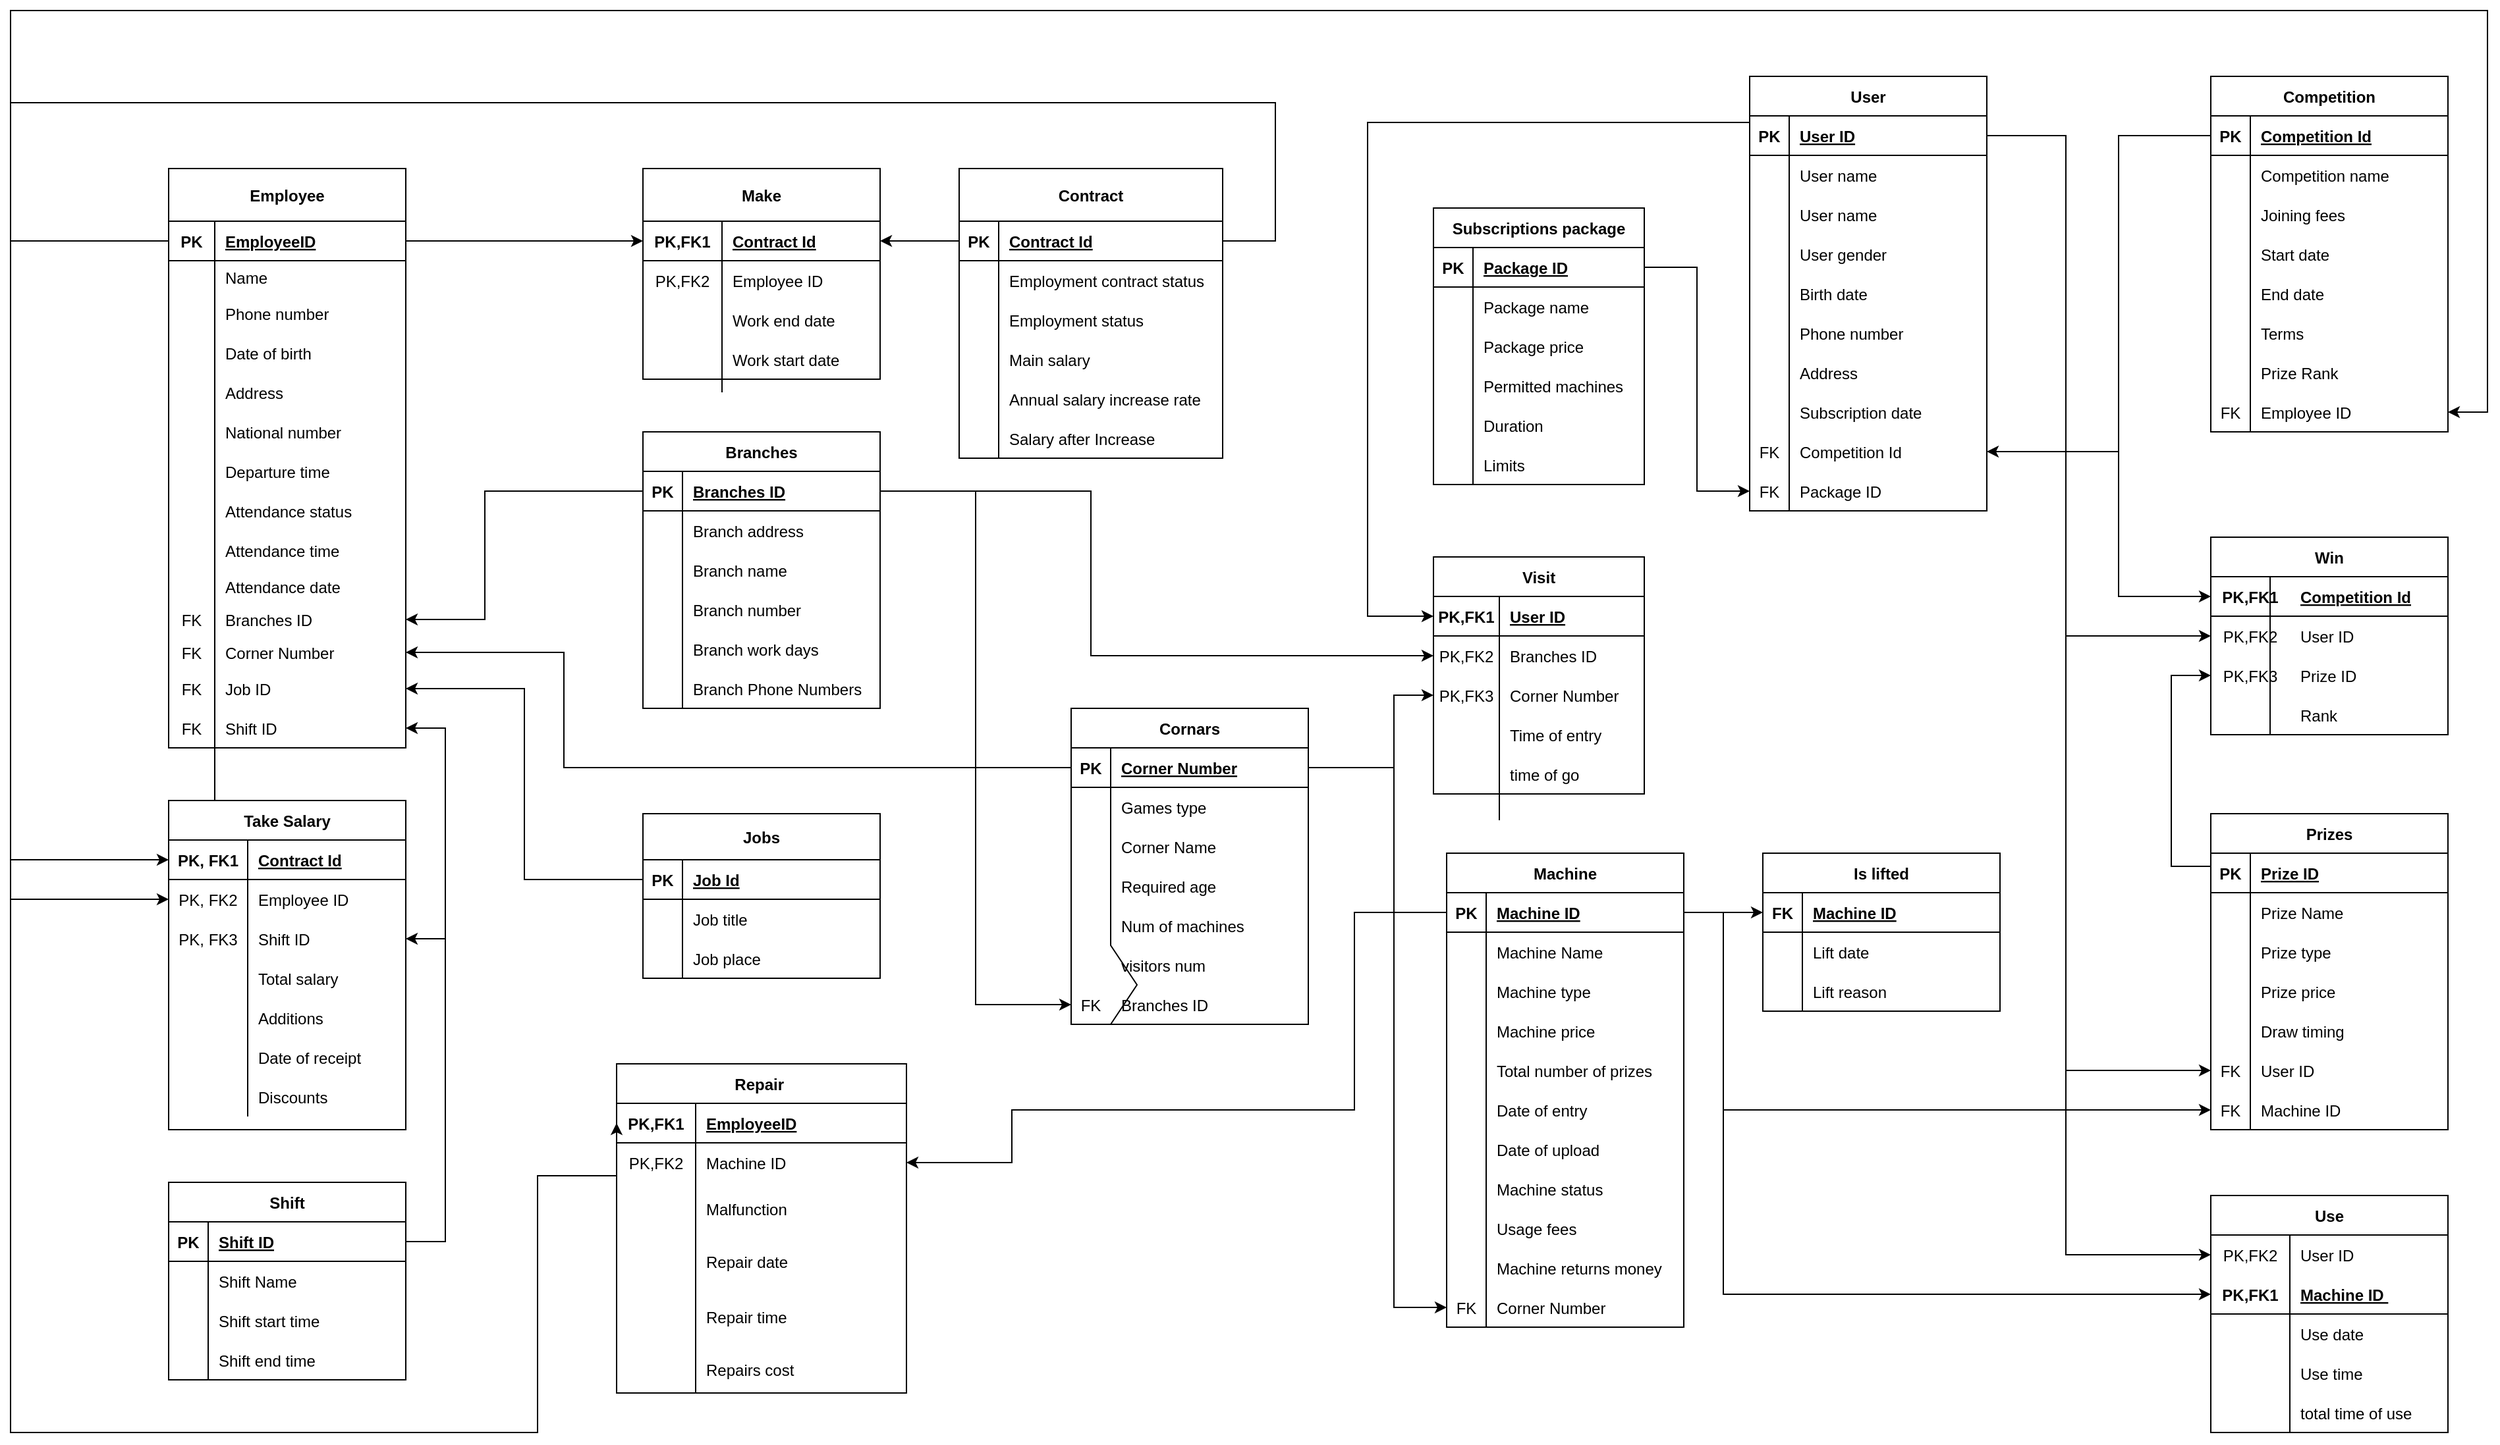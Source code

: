 <mxfile version="13.9.9" type="device"><diagram id="R2lEEEUBdFMjLlhIrx00" name="Page-1"><mxGraphModel dx="2337" dy="687" grid="1" gridSize="10" guides="1" tooltips="1" connect="1" arrows="1" fold="1" page="1" pageScale="1" pageWidth="850" pageHeight="1100" math="0" shadow="0" extFonts="Permanent Marker^https://fonts.googleapis.com/css?family=Permanent+Marker"><root><mxCell id="0"/><mxCell id="1" parent="0"/><mxCell id="xT8xZOpoJD_BjXe1MyO4-22" value="Employee" style="shape=table;startSize=40;container=1;collapsible=1;childLayout=tableLayout;fixedRows=1;rowLines=0;fontStyle=1;align=center;resizeLast=1;" parent="1" vertex="1"><mxGeometry x="-440" y="200" width="180" height="440" as="geometry"/></mxCell><mxCell id="xT8xZOpoJD_BjXe1MyO4-23" value="" style="shape=tableRow;horizontal=0;startSize=0;swimlaneHead=0;swimlaneBody=0;fillColor=none;collapsible=0;dropTarget=0;points=[[0,0.5],[1,0.5]];portConstraint=eastwest;top=0;left=0;right=0;bottom=1;" parent="xT8xZOpoJD_BjXe1MyO4-22" vertex="1"><mxGeometry y="40" width="180" height="30" as="geometry"/></mxCell><mxCell id="xT8xZOpoJD_BjXe1MyO4-24" value="PK" style="shape=partialRectangle;connectable=0;fillColor=none;top=0;left=0;bottom=0;right=0;fontStyle=1;overflow=hidden;" parent="xT8xZOpoJD_BjXe1MyO4-23" vertex="1"><mxGeometry width="35" height="30" as="geometry"><mxRectangle width="35" height="30" as="alternateBounds"/></mxGeometry></mxCell><mxCell id="xT8xZOpoJD_BjXe1MyO4-25" value="EmployeeID" style="shape=partialRectangle;connectable=0;fillColor=none;top=0;left=0;bottom=0;right=0;align=left;spacingLeft=6;fontStyle=5;overflow=hidden;" parent="xT8xZOpoJD_BjXe1MyO4-23" vertex="1"><mxGeometry x="35" width="145" height="30" as="geometry"><mxRectangle width="145" height="30" as="alternateBounds"/></mxGeometry></mxCell><mxCell id="xT8xZOpoJD_BjXe1MyO4-26" value="" style="shape=tableRow;horizontal=0;startSize=0;swimlaneHead=0;swimlaneBody=0;fillColor=none;collapsible=0;dropTarget=0;points=[[0,0.5],[1,0.5]];portConstraint=eastwest;top=0;left=0;right=0;bottom=0;" parent="xT8xZOpoJD_BjXe1MyO4-22" vertex="1"><mxGeometry y="70" width="180" height="25" as="geometry"/></mxCell><mxCell id="xT8xZOpoJD_BjXe1MyO4-27" value="" style="shape=partialRectangle;connectable=0;fillColor=none;top=0;left=0;bottom=0;right=0;editable=1;overflow=hidden;" parent="xT8xZOpoJD_BjXe1MyO4-26" vertex="1"><mxGeometry width="35" height="25" as="geometry"><mxRectangle width="35" height="20" as="alternateBounds"/></mxGeometry></mxCell><mxCell id="xT8xZOpoJD_BjXe1MyO4-28" value="Name" style="shape=partialRectangle;connectable=0;fillColor=none;top=0;left=0;bottom=0;right=0;align=left;spacingLeft=6;overflow=hidden;" parent="xT8xZOpoJD_BjXe1MyO4-26" vertex="1"><mxGeometry x="35" width="145" height="25" as="geometry"><mxRectangle width="145" height="20" as="alternateBounds"/></mxGeometry></mxCell><mxCell id="xT8xZOpoJD_BjXe1MyO4-38" style="shape=tableRow;horizontal=0;startSize=0;swimlaneHead=0;swimlaneBody=0;fillColor=none;collapsible=0;dropTarget=0;points=[[0,0.5],[1,0.5]];portConstraint=eastwest;top=0;left=0;right=0;bottom=0;" parent="xT8xZOpoJD_BjXe1MyO4-22" vertex="1"><mxGeometry y="95" width="180" height="30" as="geometry"/></mxCell><mxCell id="xT8xZOpoJD_BjXe1MyO4-39" value="&#10;" style="shape=partialRectangle;connectable=0;fillColor=none;top=0;left=0;bottom=0;right=0;editable=1;overflow=hidden;" parent="xT8xZOpoJD_BjXe1MyO4-38" vertex="1"><mxGeometry width="35" height="30" as="geometry"><mxRectangle width="35" height="40" as="alternateBounds"/></mxGeometry></mxCell><mxCell id="xT8xZOpoJD_BjXe1MyO4-40" value="Phone number" style="shape=partialRectangle;connectable=0;fillColor=none;top=0;left=0;bottom=0;right=0;align=left;spacingLeft=6;overflow=hidden;" parent="xT8xZOpoJD_BjXe1MyO4-38" vertex="1"><mxGeometry x="35" width="145" height="30" as="geometry"><mxRectangle width="145" height="40" as="alternateBounds"/></mxGeometry></mxCell><mxCell id="xT8xZOpoJD_BjXe1MyO4-29" value="" style="shape=tableRow;horizontal=0;startSize=0;swimlaneHead=0;swimlaneBody=0;fillColor=none;collapsible=0;dropTarget=0;points=[[0,0.5],[1,0.5]];portConstraint=eastwest;top=0;left=0;right=0;bottom=0;" parent="xT8xZOpoJD_BjXe1MyO4-22" vertex="1"><mxGeometry y="125" width="180" height="30" as="geometry"/></mxCell><mxCell id="xT8xZOpoJD_BjXe1MyO4-30" value="" style="shape=partialRectangle;connectable=0;fillColor=none;top=0;left=0;bottom=0;right=0;editable=1;overflow=hidden;" parent="xT8xZOpoJD_BjXe1MyO4-29" vertex="1"><mxGeometry width="35" height="30" as="geometry"><mxRectangle width="35" height="30" as="alternateBounds"/></mxGeometry></mxCell><mxCell id="xT8xZOpoJD_BjXe1MyO4-31" value="Date of birth" style="shape=partialRectangle;connectable=0;fillColor=none;top=0;left=0;bottom=0;right=0;align=left;spacingLeft=6;overflow=hidden;" parent="xT8xZOpoJD_BjXe1MyO4-29" vertex="1"><mxGeometry x="35" width="145" height="30" as="geometry"><mxRectangle width="145" height="30" as="alternateBounds"/></mxGeometry></mxCell><mxCell id="xT8xZOpoJD_BjXe1MyO4-32" value="" style="shape=tableRow;horizontal=0;startSize=0;swimlaneHead=0;swimlaneBody=0;fillColor=none;collapsible=0;dropTarget=0;points=[[0,0.5],[1,0.5]];portConstraint=eastwest;top=0;left=0;right=0;bottom=0;" parent="xT8xZOpoJD_BjXe1MyO4-22" vertex="1"><mxGeometry y="155" width="180" height="30" as="geometry"/></mxCell><mxCell id="xT8xZOpoJD_BjXe1MyO4-33" value="" style="shape=partialRectangle;connectable=0;fillColor=none;top=0;left=0;bottom=0;right=0;editable=1;overflow=hidden;" parent="xT8xZOpoJD_BjXe1MyO4-32" vertex="1"><mxGeometry width="35" height="30" as="geometry"><mxRectangle width="35" height="30" as="alternateBounds"/></mxGeometry></mxCell><mxCell id="xT8xZOpoJD_BjXe1MyO4-34" value="Address" style="shape=partialRectangle;connectable=0;fillColor=none;top=0;left=0;bottom=0;right=0;align=left;spacingLeft=6;overflow=hidden;" parent="xT8xZOpoJD_BjXe1MyO4-32" vertex="1"><mxGeometry x="35" width="145" height="30" as="geometry"><mxRectangle width="145" height="30" as="alternateBounds"/></mxGeometry></mxCell><mxCell id="xT8xZOpoJD_BjXe1MyO4-41" style="shape=tableRow;horizontal=0;startSize=0;swimlaneHead=0;swimlaneBody=0;fillColor=none;collapsible=0;dropTarget=0;points=[[0,0.5],[1,0.5]];portConstraint=eastwest;top=0;left=0;right=0;bottom=0;" parent="xT8xZOpoJD_BjXe1MyO4-22" vertex="1"><mxGeometry y="185" width="180" height="30" as="geometry"/></mxCell><mxCell id="xT8xZOpoJD_BjXe1MyO4-42" style="shape=partialRectangle;connectable=0;fillColor=none;top=0;left=0;bottom=0;right=0;editable=1;overflow=hidden;" parent="xT8xZOpoJD_BjXe1MyO4-41" vertex="1"><mxGeometry width="35" height="30" as="geometry"><mxRectangle width="35" height="30" as="alternateBounds"/></mxGeometry></mxCell><mxCell id="xT8xZOpoJD_BjXe1MyO4-43" value="National number" style="shape=partialRectangle;connectable=0;fillColor=none;top=0;left=0;bottom=0;right=0;align=left;spacingLeft=6;overflow=hidden;" parent="xT8xZOpoJD_BjXe1MyO4-41" vertex="1"><mxGeometry x="35" width="145" height="30" as="geometry"><mxRectangle width="145" height="30" as="alternateBounds"/></mxGeometry></mxCell><mxCell id="9KGkSZ_Olu8iUVK0chN3-68" style="shape=tableRow;horizontal=0;startSize=0;swimlaneHead=0;swimlaneBody=0;fillColor=none;collapsible=0;dropTarget=0;points=[[0,0.5],[1,0.5]];portConstraint=eastwest;top=0;left=0;right=0;bottom=0;" parent="xT8xZOpoJD_BjXe1MyO4-22" vertex="1"><mxGeometry y="215" width="180" height="30" as="geometry"/></mxCell><mxCell id="9KGkSZ_Olu8iUVK0chN3-69" style="shape=partialRectangle;connectable=0;fillColor=none;top=0;left=0;bottom=0;right=0;editable=1;overflow=hidden;" parent="9KGkSZ_Olu8iUVK0chN3-68" vertex="1"><mxGeometry width="35" height="30" as="geometry"><mxRectangle width="35" height="30" as="alternateBounds"/></mxGeometry></mxCell><mxCell id="9KGkSZ_Olu8iUVK0chN3-70" value="Departure time" style="shape=partialRectangle;connectable=0;fillColor=none;top=0;left=0;bottom=0;right=0;align=left;spacingLeft=6;overflow=hidden;" parent="9KGkSZ_Olu8iUVK0chN3-68" vertex="1"><mxGeometry x="35" width="145" height="30" as="geometry"><mxRectangle width="145" height="30" as="alternateBounds"/></mxGeometry></mxCell><mxCell id="9KGkSZ_Olu8iUVK0chN3-59" style="shape=tableRow;horizontal=0;startSize=0;swimlaneHead=0;swimlaneBody=0;fillColor=none;collapsible=0;dropTarget=0;points=[[0,0.5],[1,0.5]];portConstraint=eastwest;top=0;left=0;right=0;bottom=0;" parent="xT8xZOpoJD_BjXe1MyO4-22" vertex="1"><mxGeometry y="245" width="180" height="30" as="geometry"/></mxCell><mxCell id="9KGkSZ_Olu8iUVK0chN3-60" style="shape=partialRectangle;connectable=0;fillColor=none;top=0;left=0;bottom=0;right=0;editable=1;overflow=hidden;" parent="9KGkSZ_Olu8iUVK0chN3-59" vertex="1"><mxGeometry width="35" height="30" as="geometry"><mxRectangle width="35" height="30" as="alternateBounds"/></mxGeometry></mxCell><mxCell id="9KGkSZ_Olu8iUVK0chN3-61" value="Attendance status" style="shape=partialRectangle;connectable=0;fillColor=none;top=0;left=0;bottom=0;right=0;align=left;spacingLeft=6;overflow=hidden;" parent="9KGkSZ_Olu8iUVK0chN3-59" vertex="1"><mxGeometry x="35" width="145" height="30" as="geometry"><mxRectangle width="145" height="30" as="alternateBounds"/></mxGeometry></mxCell><mxCell id="9KGkSZ_Olu8iUVK0chN3-65" style="shape=tableRow;horizontal=0;startSize=0;swimlaneHead=0;swimlaneBody=0;fillColor=none;collapsible=0;dropTarget=0;points=[[0,0.5],[1,0.5]];portConstraint=eastwest;top=0;left=0;right=0;bottom=0;" parent="xT8xZOpoJD_BjXe1MyO4-22" vertex="1"><mxGeometry y="275" width="180" height="30" as="geometry"/></mxCell><mxCell id="9KGkSZ_Olu8iUVK0chN3-66" style="shape=partialRectangle;connectable=0;fillColor=none;top=0;left=0;bottom=0;right=0;editable=1;overflow=hidden;" parent="9KGkSZ_Olu8iUVK0chN3-65" vertex="1"><mxGeometry width="35" height="30" as="geometry"><mxRectangle width="35" height="30" as="alternateBounds"/></mxGeometry></mxCell><mxCell id="9KGkSZ_Olu8iUVK0chN3-67" value="Attendance time" style="shape=partialRectangle;connectable=0;fillColor=none;top=0;left=0;bottom=0;right=0;align=left;spacingLeft=6;overflow=hidden;" parent="9KGkSZ_Olu8iUVK0chN3-65" vertex="1"><mxGeometry x="35" width="145" height="30" as="geometry"><mxRectangle width="145" height="30" as="alternateBounds"/></mxGeometry></mxCell><mxCell id="9KGkSZ_Olu8iUVK0chN3-62" style="shape=tableRow;horizontal=0;startSize=0;swimlaneHead=0;swimlaneBody=0;fillColor=none;collapsible=0;dropTarget=0;points=[[0,0.5],[1,0.5]];portConstraint=eastwest;top=0;left=0;right=0;bottom=0;" parent="xT8xZOpoJD_BjXe1MyO4-22" vertex="1"><mxGeometry y="305" width="180" height="25" as="geometry"/></mxCell><mxCell id="9KGkSZ_Olu8iUVK0chN3-63" style="shape=partialRectangle;connectable=0;fillColor=none;top=0;left=0;bottom=0;right=0;editable=1;overflow=hidden;" parent="9KGkSZ_Olu8iUVK0chN3-62" vertex="1"><mxGeometry width="35" height="25" as="geometry"><mxRectangle width="35" height="30" as="alternateBounds"/></mxGeometry></mxCell><mxCell id="9KGkSZ_Olu8iUVK0chN3-64" value="Attendance date " style="shape=partialRectangle;connectable=0;fillColor=none;top=0;left=0;bottom=0;right=0;align=left;spacingLeft=6;overflow=hidden;" parent="9KGkSZ_Olu8iUVK0chN3-62" vertex="1"><mxGeometry x="35" width="145" height="25" as="geometry"><mxRectangle width="145" height="30" as="alternateBounds"/></mxGeometry></mxCell><mxCell id="-XxzFvUsrxzOMyxEVCRE-18" style="shape=tableRow;horizontal=0;startSize=0;swimlaneHead=0;swimlaneBody=0;fillColor=none;collapsible=0;dropTarget=0;points=[[0,0.5],[1,0.5]];portConstraint=eastwest;top=0;left=0;right=0;bottom=0;" parent="xT8xZOpoJD_BjXe1MyO4-22" vertex="1"><mxGeometry y="330" width="180" height="25" as="geometry"/></mxCell><mxCell id="-XxzFvUsrxzOMyxEVCRE-19" value="FK" style="shape=partialRectangle;connectable=0;fillColor=none;top=0;left=0;bottom=0;right=0;editable=1;overflow=hidden;" parent="-XxzFvUsrxzOMyxEVCRE-18" vertex="1"><mxGeometry width="35" height="25" as="geometry"><mxRectangle width="35" height="30" as="alternateBounds"/></mxGeometry></mxCell><mxCell id="-XxzFvUsrxzOMyxEVCRE-20" value="Branches ID" style="shape=partialRectangle;connectable=0;fillColor=none;top=0;left=0;bottom=0;right=0;align=left;spacingLeft=6;overflow=hidden;" parent="-XxzFvUsrxzOMyxEVCRE-18" vertex="1"><mxGeometry x="35" width="145" height="25" as="geometry"><mxRectangle width="145" height="30" as="alternateBounds"/></mxGeometry></mxCell><mxCell id="-XxzFvUsrxzOMyxEVCRE-43" style="shape=tableRow;horizontal=0;startSize=0;swimlaneHead=0;swimlaneBody=0;fillColor=none;collapsible=0;dropTarget=0;points=[[0,0.5],[1,0.5]];portConstraint=eastwest;top=0;left=0;right=0;bottom=0;" parent="xT8xZOpoJD_BjXe1MyO4-22" vertex="1"><mxGeometry y="355" width="180" height="25" as="geometry"/></mxCell><mxCell id="-XxzFvUsrxzOMyxEVCRE-44" value="FK" style="shape=partialRectangle;connectable=0;fillColor=none;top=0;left=0;bottom=0;right=0;editable=1;overflow=hidden;" parent="-XxzFvUsrxzOMyxEVCRE-43" vertex="1"><mxGeometry width="35" height="25" as="geometry"><mxRectangle width="35" height="40" as="alternateBounds"/></mxGeometry></mxCell><mxCell id="-XxzFvUsrxzOMyxEVCRE-45" value="Corner Number" style="shape=partialRectangle;connectable=0;fillColor=none;top=0;left=0;bottom=0;right=0;align=left;spacingLeft=6;overflow=hidden;" parent="-XxzFvUsrxzOMyxEVCRE-43" vertex="1"><mxGeometry x="35" width="145" height="25" as="geometry"><mxRectangle width="145" height="40" as="alternateBounds"/></mxGeometry></mxCell><mxCell id="Oe7QZxMMs8mt9SKv25zX-66" style="shape=tableRow;horizontal=0;startSize=0;swimlaneHead=0;swimlaneBody=0;fillColor=none;collapsible=0;dropTarget=0;points=[[0,0.5],[1,0.5]];portConstraint=eastwest;top=0;left=0;right=0;bottom=0;" parent="xT8xZOpoJD_BjXe1MyO4-22" vertex="1"><mxGeometry y="380" width="180" height="30" as="geometry"/></mxCell><mxCell id="Oe7QZxMMs8mt9SKv25zX-67" value="FK" style="shape=partialRectangle;connectable=0;fillColor=none;top=0;left=0;bottom=0;right=0;editable=1;overflow=hidden;" parent="Oe7QZxMMs8mt9SKv25zX-66" vertex="1"><mxGeometry width="35" height="30" as="geometry"><mxRectangle width="35" height="40" as="alternateBounds"/></mxGeometry></mxCell><mxCell id="Oe7QZxMMs8mt9SKv25zX-68" value="Job ID" style="shape=partialRectangle;connectable=0;fillColor=none;top=0;left=0;bottom=0;right=0;align=left;spacingLeft=6;overflow=hidden;" parent="Oe7QZxMMs8mt9SKv25zX-66" vertex="1"><mxGeometry x="35" width="145" height="30" as="geometry"><mxRectangle width="145" height="40" as="alternateBounds"/></mxGeometry></mxCell><mxCell id="9KGkSZ_Olu8iUVK0chN3-53" style="shape=tableRow;horizontal=0;startSize=0;swimlaneHead=0;swimlaneBody=0;fillColor=none;collapsible=0;dropTarget=0;points=[[0,0.5],[1,0.5]];portConstraint=eastwest;top=0;left=0;right=0;bottom=0;" parent="xT8xZOpoJD_BjXe1MyO4-22" vertex="1"><mxGeometry y="410" width="180" height="30" as="geometry"/></mxCell><mxCell id="9KGkSZ_Olu8iUVK0chN3-54" value="FK" style="shape=partialRectangle;connectable=0;fillColor=none;top=0;left=0;bottom=0;right=0;editable=1;overflow=hidden;" parent="9KGkSZ_Olu8iUVK0chN3-53" vertex="1"><mxGeometry width="35" height="30" as="geometry"><mxRectangle width="35" height="40" as="alternateBounds"/></mxGeometry></mxCell><mxCell id="9KGkSZ_Olu8iUVK0chN3-55" value="Shift ID" style="shape=partialRectangle;connectable=0;fillColor=none;top=0;left=0;bottom=0;right=0;align=left;spacingLeft=6;overflow=hidden;" parent="9KGkSZ_Olu8iUVK0chN3-53" vertex="1"><mxGeometry x="35" width="145" height="30" as="geometry"><mxRectangle width="145" height="40" as="alternateBounds"/></mxGeometry></mxCell><mxCell id="xT8xZOpoJD_BjXe1MyO4-44" value="Contract" style="shape=table;startSize=40;container=1;collapsible=1;childLayout=tableLayout;fixedRows=1;rowLines=0;fontStyle=1;align=center;resizeLast=1;" parent="1" vertex="1"><mxGeometry x="160" y="200" width="200" height="220" as="geometry"/></mxCell><mxCell id="xT8xZOpoJD_BjXe1MyO4-45" value="" style="shape=tableRow;horizontal=0;startSize=0;swimlaneHead=0;swimlaneBody=0;fillColor=none;collapsible=0;dropTarget=0;points=[[0,0.5],[1,0.5]];portConstraint=eastwest;top=0;left=0;right=0;bottom=1;" parent="xT8xZOpoJD_BjXe1MyO4-44" vertex="1"><mxGeometry y="40" width="200" height="30" as="geometry"/></mxCell><mxCell id="xT8xZOpoJD_BjXe1MyO4-46" value="PK" style="shape=partialRectangle;connectable=0;fillColor=none;top=0;left=0;bottom=0;right=0;fontStyle=1;overflow=hidden;" parent="xT8xZOpoJD_BjXe1MyO4-45" vertex="1"><mxGeometry width="30" height="30" as="geometry"><mxRectangle width="30" height="30" as="alternateBounds"/></mxGeometry></mxCell><mxCell id="xT8xZOpoJD_BjXe1MyO4-47" value="Contract Id" style="shape=partialRectangle;connectable=0;fillColor=none;top=0;left=0;bottom=0;right=0;align=left;spacingLeft=6;fontStyle=5;overflow=hidden;" parent="xT8xZOpoJD_BjXe1MyO4-45" vertex="1"><mxGeometry x="30" width="170" height="30" as="geometry"><mxRectangle width="170" height="30" as="alternateBounds"/></mxGeometry></mxCell><mxCell id="xT8xZOpoJD_BjXe1MyO4-48" value="" style="shape=tableRow;horizontal=0;startSize=0;swimlaneHead=0;swimlaneBody=0;fillColor=none;collapsible=0;dropTarget=0;points=[[0,0.5],[1,0.5]];portConstraint=eastwest;top=0;left=0;right=0;bottom=0;" parent="xT8xZOpoJD_BjXe1MyO4-44" vertex="1"><mxGeometry y="70" width="200" height="30" as="geometry"/></mxCell><mxCell id="xT8xZOpoJD_BjXe1MyO4-49" value="" style="shape=partialRectangle;connectable=0;fillColor=none;top=0;left=0;bottom=0;right=0;editable=1;overflow=hidden;" parent="xT8xZOpoJD_BjXe1MyO4-48" vertex="1"><mxGeometry width="30" height="30" as="geometry"><mxRectangle width="30" height="30" as="alternateBounds"/></mxGeometry></mxCell><mxCell id="xT8xZOpoJD_BjXe1MyO4-50" value="Employment contract status" style="shape=partialRectangle;connectable=0;fillColor=none;top=0;left=0;bottom=0;right=0;align=left;spacingLeft=6;overflow=hidden;" parent="xT8xZOpoJD_BjXe1MyO4-48" vertex="1"><mxGeometry x="30" width="170" height="30" as="geometry"><mxRectangle width="170" height="30" as="alternateBounds"/></mxGeometry></mxCell><mxCell id="xT8xZOpoJD_BjXe1MyO4-51" value="" style="shape=tableRow;horizontal=0;startSize=0;swimlaneHead=0;swimlaneBody=0;fillColor=none;collapsible=0;dropTarget=0;points=[[0,0.5],[1,0.5]];portConstraint=eastwest;top=0;left=0;right=0;bottom=0;" parent="xT8xZOpoJD_BjXe1MyO4-44" vertex="1"><mxGeometry y="100" width="200" height="30" as="geometry"/></mxCell><mxCell id="xT8xZOpoJD_BjXe1MyO4-52" value="" style="shape=partialRectangle;connectable=0;fillColor=none;top=0;left=0;bottom=0;right=0;editable=1;overflow=hidden;" parent="xT8xZOpoJD_BjXe1MyO4-51" vertex="1"><mxGeometry width="30" height="30" as="geometry"><mxRectangle width="30" height="30" as="alternateBounds"/></mxGeometry></mxCell><mxCell id="xT8xZOpoJD_BjXe1MyO4-53" value="Employment status" style="shape=partialRectangle;connectable=0;fillColor=none;top=0;left=0;bottom=0;right=0;align=left;spacingLeft=6;overflow=hidden;" parent="xT8xZOpoJD_BjXe1MyO4-51" vertex="1"><mxGeometry x="30" width="170" height="30" as="geometry"><mxRectangle width="170" height="30" as="alternateBounds"/></mxGeometry></mxCell><mxCell id="xT8xZOpoJD_BjXe1MyO4-54" value="" style="shape=tableRow;horizontal=0;startSize=0;swimlaneHead=0;swimlaneBody=0;fillColor=none;collapsible=0;dropTarget=0;points=[[0,0.5],[1,0.5]];portConstraint=eastwest;top=0;left=0;right=0;bottom=0;" parent="xT8xZOpoJD_BjXe1MyO4-44" vertex="1"><mxGeometry y="130" width="200" height="30" as="geometry"/></mxCell><mxCell id="xT8xZOpoJD_BjXe1MyO4-55" value="" style="shape=partialRectangle;connectable=0;fillColor=none;top=0;left=0;bottom=0;right=0;editable=1;overflow=hidden;" parent="xT8xZOpoJD_BjXe1MyO4-54" vertex="1"><mxGeometry width="30" height="30" as="geometry"><mxRectangle width="30" height="30" as="alternateBounds"/></mxGeometry></mxCell><mxCell id="xT8xZOpoJD_BjXe1MyO4-56" value="Main salary" style="shape=partialRectangle;connectable=0;fillColor=none;top=0;left=0;bottom=0;right=0;align=left;spacingLeft=6;overflow=hidden;" parent="xT8xZOpoJD_BjXe1MyO4-54" vertex="1"><mxGeometry x="30" width="170" height="30" as="geometry"><mxRectangle width="170" height="30" as="alternateBounds"/></mxGeometry></mxCell><mxCell id="xT8xZOpoJD_BjXe1MyO4-57" style="shape=tableRow;horizontal=0;startSize=0;swimlaneHead=0;swimlaneBody=0;fillColor=none;collapsible=0;dropTarget=0;points=[[0,0.5],[1,0.5]];portConstraint=eastwest;top=0;left=0;right=0;bottom=0;" parent="xT8xZOpoJD_BjXe1MyO4-44" vertex="1"><mxGeometry y="160" width="200" height="30" as="geometry"/></mxCell><mxCell id="xT8xZOpoJD_BjXe1MyO4-58" style="shape=partialRectangle;connectable=0;fillColor=none;top=0;left=0;bottom=0;right=0;editable=1;overflow=hidden;" parent="xT8xZOpoJD_BjXe1MyO4-57" vertex="1"><mxGeometry width="30" height="30" as="geometry"><mxRectangle width="30" height="30" as="alternateBounds"/></mxGeometry></mxCell><mxCell id="xT8xZOpoJD_BjXe1MyO4-59" value="Annual salary increase rate" style="shape=partialRectangle;connectable=0;fillColor=none;top=0;left=0;bottom=0;right=0;align=left;spacingLeft=6;overflow=hidden;" parent="xT8xZOpoJD_BjXe1MyO4-57" vertex="1"><mxGeometry x="30" width="170" height="30" as="geometry"><mxRectangle width="170" height="30" as="alternateBounds"/></mxGeometry></mxCell><mxCell id="8E3MH-ExX1CPmpS-lS8Q-1" style="shape=tableRow;horizontal=0;startSize=0;swimlaneHead=0;swimlaneBody=0;fillColor=none;collapsible=0;dropTarget=0;points=[[0,0.5],[1,0.5]];portConstraint=eastwest;top=0;left=0;right=0;bottom=0;" parent="xT8xZOpoJD_BjXe1MyO4-44" vertex="1"><mxGeometry y="190" width="200" height="30" as="geometry"/></mxCell><mxCell id="8E3MH-ExX1CPmpS-lS8Q-2" style="shape=partialRectangle;connectable=0;fillColor=none;top=0;left=0;bottom=0;right=0;editable=1;overflow=hidden;" parent="8E3MH-ExX1CPmpS-lS8Q-1" vertex="1"><mxGeometry width="30" height="30" as="geometry"><mxRectangle width="30" height="30" as="alternateBounds"/></mxGeometry></mxCell><mxCell id="8E3MH-ExX1CPmpS-lS8Q-3" value="Salary after Increase" style="shape=partialRectangle;connectable=0;fillColor=none;top=0;left=0;bottom=0;right=0;align=left;spacingLeft=6;overflow=hidden;" parent="8E3MH-ExX1CPmpS-lS8Q-1" vertex="1"><mxGeometry x="30" width="170" height="30" as="geometry"><mxRectangle width="170" height="30" as="alternateBounds"/></mxGeometry></mxCell><mxCell id="xT8xZOpoJD_BjXe1MyO4-60" value="Cornars" style="shape=table;startSize=30;container=1;collapsible=1;childLayout=tableLayout;fixedRows=1;rowLines=0;fontStyle=1;align=center;resizeLast=1;" parent="1" vertex="1"><mxGeometry x="245" y="610" width="180" height="240" as="geometry"/></mxCell><mxCell id="xT8xZOpoJD_BjXe1MyO4-61" value="" style="shape=tableRow;horizontal=0;startSize=0;swimlaneHead=0;swimlaneBody=0;fillColor=none;collapsible=0;dropTarget=0;points=[[0,0.5],[1,0.5]];portConstraint=eastwest;top=0;left=0;right=0;bottom=1;" parent="xT8xZOpoJD_BjXe1MyO4-60" vertex="1"><mxGeometry y="30" width="180" height="30" as="geometry"/></mxCell><mxCell id="xT8xZOpoJD_BjXe1MyO4-62" value="PK" style="shape=partialRectangle;connectable=0;fillColor=none;top=0;left=0;bottom=0;right=0;fontStyle=1;overflow=hidden;" parent="xT8xZOpoJD_BjXe1MyO4-61" vertex="1"><mxGeometry width="30" height="30" as="geometry"><mxRectangle width="30" height="30" as="alternateBounds"/></mxGeometry></mxCell><mxCell id="xT8xZOpoJD_BjXe1MyO4-63" value="Corner Number" style="shape=partialRectangle;connectable=0;fillColor=none;top=0;left=0;bottom=0;right=0;align=left;spacingLeft=6;fontStyle=5;overflow=hidden;" parent="xT8xZOpoJD_BjXe1MyO4-61" vertex="1"><mxGeometry x="30" width="150" height="30" as="geometry"><mxRectangle width="150" height="30" as="alternateBounds"/></mxGeometry></mxCell><mxCell id="xT8xZOpoJD_BjXe1MyO4-64" value="" style="shape=tableRow;horizontal=0;startSize=0;swimlaneHead=0;swimlaneBody=0;fillColor=none;collapsible=0;dropTarget=0;points=[[0,0.5],[1,0.5]];portConstraint=eastwest;top=0;left=0;right=0;bottom=0;" parent="xT8xZOpoJD_BjXe1MyO4-60" vertex="1"><mxGeometry y="60" width="180" height="30" as="geometry"/></mxCell><mxCell id="xT8xZOpoJD_BjXe1MyO4-65" value="" style="shape=partialRectangle;connectable=0;fillColor=none;top=0;left=0;bottom=0;right=0;editable=1;overflow=hidden;" parent="xT8xZOpoJD_BjXe1MyO4-64" vertex="1"><mxGeometry width="30" height="30" as="geometry"><mxRectangle width="30" height="30" as="alternateBounds"/></mxGeometry></mxCell><mxCell id="xT8xZOpoJD_BjXe1MyO4-66" value="Games type" style="shape=partialRectangle;connectable=0;fillColor=none;top=0;left=0;bottom=0;right=0;align=left;spacingLeft=6;overflow=hidden;" parent="xT8xZOpoJD_BjXe1MyO4-64" vertex="1"><mxGeometry x="30" width="150" height="30" as="geometry"><mxRectangle width="150" height="30" as="alternateBounds"/></mxGeometry></mxCell><mxCell id="xT8xZOpoJD_BjXe1MyO4-67" value="" style="shape=tableRow;horizontal=0;startSize=0;swimlaneHead=0;swimlaneBody=0;fillColor=none;collapsible=0;dropTarget=0;points=[[0,0.5],[1,0.5]];portConstraint=eastwest;top=0;left=0;right=0;bottom=0;" parent="xT8xZOpoJD_BjXe1MyO4-60" vertex="1"><mxGeometry y="90" width="180" height="30" as="geometry"/></mxCell><mxCell id="xT8xZOpoJD_BjXe1MyO4-68" value="" style="shape=partialRectangle;connectable=0;fillColor=none;top=0;left=0;bottom=0;right=0;editable=1;overflow=hidden;" parent="xT8xZOpoJD_BjXe1MyO4-67" vertex="1"><mxGeometry width="30" height="30" as="geometry"><mxRectangle width="30" height="30" as="alternateBounds"/></mxGeometry></mxCell><mxCell id="xT8xZOpoJD_BjXe1MyO4-69" value="Corner Name" style="shape=partialRectangle;connectable=0;fillColor=none;top=0;left=0;bottom=0;right=0;align=left;spacingLeft=6;overflow=hidden;" parent="xT8xZOpoJD_BjXe1MyO4-67" vertex="1"><mxGeometry x="30" width="150" height="30" as="geometry"><mxRectangle width="150" height="30" as="alternateBounds"/></mxGeometry></mxCell><mxCell id="xT8xZOpoJD_BjXe1MyO4-70" value="" style="shape=tableRow;horizontal=0;startSize=0;swimlaneHead=0;swimlaneBody=0;fillColor=none;collapsible=0;dropTarget=0;points=[[0,0.5],[1,0.5]];portConstraint=eastwest;top=0;left=0;right=0;bottom=0;" parent="xT8xZOpoJD_BjXe1MyO4-60" vertex="1"><mxGeometry y="120" width="180" height="30" as="geometry"/></mxCell><mxCell id="xT8xZOpoJD_BjXe1MyO4-71" value="" style="shape=partialRectangle;connectable=0;fillColor=none;top=0;left=0;bottom=0;right=0;editable=1;overflow=hidden;" parent="xT8xZOpoJD_BjXe1MyO4-70" vertex="1"><mxGeometry width="30" height="30" as="geometry"><mxRectangle width="30" height="30" as="alternateBounds"/></mxGeometry></mxCell><mxCell id="xT8xZOpoJD_BjXe1MyO4-72" value="Required age" style="shape=partialRectangle;connectable=0;fillColor=none;top=0;left=0;bottom=0;right=0;align=left;spacingLeft=6;overflow=hidden;" parent="xT8xZOpoJD_BjXe1MyO4-70" vertex="1"><mxGeometry x="30" width="150" height="30" as="geometry"><mxRectangle width="150" height="30" as="alternateBounds"/></mxGeometry></mxCell><mxCell id="afsdOVRfnZojE2D7cRiG-16" value="" style="shape=tableRow;horizontal=0;startSize=0;swimlaneHead=0;swimlaneBody=0;fillColor=none;collapsible=0;dropTarget=0;points=[[0,0.5],[1,0.5]];portConstraint=eastwest;top=0;left=0;right=0;bottom=0;" parent="xT8xZOpoJD_BjXe1MyO4-60" vertex="1"><mxGeometry y="150" width="180" height="30" as="geometry"/></mxCell><mxCell id="afsdOVRfnZojE2D7cRiG-17" value="" style="shape=partialRectangle;connectable=0;fillColor=none;top=0;left=0;bottom=0;right=0;editable=1;overflow=hidden;" parent="afsdOVRfnZojE2D7cRiG-16" vertex="1"><mxGeometry width="30" height="30" as="geometry"><mxRectangle width="30" height="30" as="alternateBounds"/></mxGeometry></mxCell><mxCell id="afsdOVRfnZojE2D7cRiG-18" value="Num of machines " style="shape=partialRectangle;connectable=0;fillColor=none;top=0;left=0;bottom=0;right=0;align=left;spacingLeft=6;overflow=hidden;" parent="afsdOVRfnZojE2D7cRiG-16" vertex="1"><mxGeometry x="30" width="150" height="30" as="geometry"><mxRectangle width="150" height="30" as="alternateBounds"/></mxGeometry></mxCell><mxCell id="8E3MH-ExX1CPmpS-lS8Q-4" value="" style="shape=tableRow;horizontal=0;startSize=0;swimlaneHead=0;swimlaneBody=0;fillColor=none;collapsible=0;dropTarget=0;points=[[0,0.5],[1,0.5]];portConstraint=eastwest;top=0;left=0;right=0;bottom=0;" parent="xT8xZOpoJD_BjXe1MyO4-60" vertex="1"><mxGeometry y="180" width="180" height="30" as="geometry"/></mxCell><mxCell id="8E3MH-ExX1CPmpS-lS8Q-5" value="" style="shape=partialRectangle;connectable=0;fillColor=none;top=0;left=0;bottom=0;right=0;editable=1;overflow=hidden;" parent="8E3MH-ExX1CPmpS-lS8Q-4" vertex="1"><mxGeometry width="30" height="30" as="geometry"><mxRectangle width="50" height="30" as="alternateBounds"/></mxGeometry></mxCell><mxCell id="8E3MH-ExX1CPmpS-lS8Q-6" value="visitors num" style="shape=partialRectangle;connectable=0;fillColor=none;top=0;left=0;bottom=0;right=0;align=left;spacingLeft=6;overflow=hidden;" parent="8E3MH-ExX1CPmpS-lS8Q-4" vertex="1"><mxGeometry x="30" width="150" height="30" as="geometry"><mxRectangle width="140" height="30" as="alternateBounds"/></mxGeometry></mxCell><mxCell id="-XxzFvUsrxzOMyxEVCRE-21" style="shape=tableRow;horizontal=0;startSize=0;swimlaneHead=0;swimlaneBody=0;fillColor=none;collapsible=0;dropTarget=0;points=[[0,0.5],[1,0.5]];portConstraint=eastwest;top=0;left=0;right=0;bottom=0;" parent="xT8xZOpoJD_BjXe1MyO4-60" vertex="1"><mxGeometry y="210" width="180" height="30" as="geometry"/></mxCell><mxCell id="-XxzFvUsrxzOMyxEVCRE-22" value="FK" style="shape=partialRectangle;connectable=0;fillColor=none;top=0;left=0;bottom=0;right=0;editable=1;overflow=hidden;" parent="-XxzFvUsrxzOMyxEVCRE-21" vertex="1"><mxGeometry width="30" height="30" as="geometry"><mxRectangle width="30" height="30" as="alternateBounds"/></mxGeometry></mxCell><mxCell id="-XxzFvUsrxzOMyxEVCRE-23" value="Branches ID" style="shape=partialRectangle;connectable=0;fillColor=none;top=0;left=0;bottom=0;right=0;align=left;spacingLeft=6;overflow=hidden;" parent="-XxzFvUsrxzOMyxEVCRE-21" vertex="1"><mxGeometry x="30" width="150" height="30" as="geometry"><mxRectangle width="150" height="30" as="alternateBounds"/></mxGeometry></mxCell><mxCell id="xT8xZOpoJD_BjXe1MyO4-73" value="Machine" style="shape=table;startSize=30;container=1;collapsible=1;childLayout=tableLayout;fixedRows=1;rowLines=0;fontStyle=1;align=center;resizeLast=1;" parent="1" vertex="1"><mxGeometry x="530" y="720" width="180" height="360" as="geometry"/></mxCell><mxCell id="xT8xZOpoJD_BjXe1MyO4-74" value="" style="shape=tableRow;horizontal=0;startSize=0;swimlaneHead=0;swimlaneBody=0;fillColor=none;collapsible=0;dropTarget=0;points=[[0,0.5],[1,0.5]];portConstraint=eastwest;top=0;left=0;right=0;bottom=1;" parent="xT8xZOpoJD_BjXe1MyO4-73" vertex="1"><mxGeometry y="30" width="180" height="30" as="geometry"/></mxCell><mxCell id="xT8xZOpoJD_BjXe1MyO4-75" value="PK" style="shape=partialRectangle;connectable=0;fillColor=none;top=0;left=0;bottom=0;right=0;fontStyle=1;overflow=hidden;" parent="xT8xZOpoJD_BjXe1MyO4-74" vertex="1"><mxGeometry width="30" height="30" as="geometry"><mxRectangle width="30" height="30" as="alternateBounds"/></mxGeometry></mxCell><mxCell id="xT8xZOpoJD_BjXe1MyO4-76" value="Machine ID" style="shape=partialRectangle;connectable=0;fillColor=none;top=0;left=0;bottom=0;right=0;align=left;spacingLeft=6;fontStyle=5;overflow=hidden;" parent="xT8xZOpoJD_BjXe1MyO4-74" vertex="1"><mxGeometry x="30" width="150" height="30" as="geometry"><mxRectangle width="150" height="30" as="alternateBounds"/></mxGeometry></mxCell><mxCell id="xT8xZOpoJD_BjXe1MyO4-77" value="" style="shape=tableRow;horizontal=0;startSize=0;swimlaneHead=0;swimlaneBody=0;fillColor=none;collapsible=0;dropTarget=0;points=[[0,0.5],[1,0.5]];portConstraint=eastwest;top=0;left=0;right=0;bottom=0;" parent="xT8xZOpoJD_BjXe1MyO4-73" vertex="1"><mxGeometry y="60" width="180" height="30" as="geometry"/></mxCell><mxCell id="xT8xZOpoJD_BjXe1MyO4-78" value="" style="shape=partialRectangle;connectable=0;fillColor=none;top=0;left=0;bottom=0;right=0;editable=1;overflow=hidden;" parent="xT8xZOpoJD_BjXe1MyO4-77" vertex="1"><mxGeometry width="30" height="30" as="geometry"><mxRectangle width="30" height="30" as="alternateBounds"/></mxGeometry></mxCell><mxCell id="xT8xZOpoJD_BjXe1MyO4-79" value="Machine Name" style="shape=partialRectangle;connectable=0;fillColor=none;top=0;left=0;bottom=0;right=0;align=left;spacingLeft=6;overflow=hidden;" parent="xT8xZOpoJD_BjXe1MyO4-77" vertex="1"><mxGeometry x="30" width="150" height="30" as="geometry"><mxRectangle width="150" height="30" as="alternateBounds"/></mxGeometry></mxCell><mxCell id="xT8xZOpoJD_BjXe1MyO4-80" value="" style="shape=tableRow;horizontal=0;startSize=0;swimlaneHead=0;swimlaneBody=0;fillColor=none;collapsible=0;dropTarget=0;points=[[0,0.5],[1,0.5]];portConstraint=eastwest;top=0;left=0;right=0;bottom=0;" parent="xT8xZOpoJD_BjXe1MyO4-73" vertex="1"><mxGeometry y="90" width="180" height="30" as="geometry"/></mxCell><mxCell id="xT8xZOpoJD_BjXe1MyO4-81" value="" style="shape=partialRectangle;connectable=0;fillColor=none;top=0;left=0;bottom=0;right=0;editable=1;overflow=hidden;" parent="xT8xZOpoJD_BjXe1MyO4-80" vertex="1"><mxGeometry width="30" height="30" as="geometry"><mxRectangle width="30" height="30" as="alternateBounds"/></mxGeometry></mxCell><mxCell id="xT8xZOpoJD_BjXe1MyO4-82" value="Machine type" style="shape=partialRectangle;connectable=0;fillColor=none;top=0;left=0;bottom=0;right=0;align=left;spacingLeft=6;overflow=hidden;" parent="xT8xZOpoJD_BjXe1MyO4-80" vertex="1"><mxGeometry x="30" width="150" height="30" as="geometry"><mxRectangle width="150" height="30" as="alternateBounds"/></mxGeometry></mxCell><mxCell id="xT8xZOpoJD_BjXe1MyO4-92" style="shape=tableRow;horizontal=0;startSize=0;swimlaneHead=0;swimlaneBody=0;fillColor=none;collapsible=0;dropTarget=0;points=[[0,0.5],[1,0.5]];portConstraint=eastwest;top=0;left=0;right=0;bottom=0;" parent="xT8xZOpoJD_BjXe1MyO4-73" vertex="1"><mxGeometry y="120" width="180" height="30" as="geometry"/></mxCell><mxCell id="xT8xZOpoJD_BjXe1MyO4-93" style="shape=partialRectangle;connectable=0;fillColor=none;top=0;left=0;bottom=0;right=0;editable=1;overflow=hidden;" parent="xT8xZOpoJD_BjXe1MyO4-92" vertex="1"><mxGeometry width="30" height="30" as="geometry"><mxRectangle width="30" height="30" as="alternateBounds"/></mxGeometry></mxCell><mxCell id="xT8xZOpoJD_BjXe1MyO4-94" value="Machine price" style="shape=partialRectangle;connectable=0;fillColor=none;top=0;left=0;bottom=0;right=0;align=left;spacingLeft=6;overflow=hidden;" parent="xT8xZOpoJD_BjXe1MyO4-92" vertex="1"><mxGeometry x="30" width="150" height="30" as="geometry"><mxRectangle width="150" height="30" as="alternateBounds"/></mxGeometry></mxCell><mxCell id="xT8xZOpoJD_BjXe1MyO4-95" style="shape=tableRow;horizontal=0;startSize=0;swimlaneHead=0;swimlaneBody=0;fillColor=none;collapsible=0;dropTarget=0;points=[[0,0.5],[1,0.5]];portConstraint=eastwest;top=0;left=0;right=0;bottom=0;" parent="xT8xZOpoJD_BjXe1MyO4-73" vertex="1"><mxGeometry y="150" width="180" height="30" as="geometry"/></mxCell><mxCell id="xT8xZOpoJD_BjXe1MyO4-96" style="shape=partialRectangle;connectable=0;fillColor=none;top=0;left=0;bottom=0;right=0;editable=1;overflow=hidden;" parent="xT8xZOpoJD_BjXe1MyO4-95" vertex="1"><mxGeometry width="30" height="30" as="geometry"><mxRectangle width="30" height="30" as="alternateBounds"/></mxGeometry></mxCell><mxCell id="xT8xZOpoJD_BjXe1MyO4-97" value="Total number of prizes" style="shape=partialRectangle;connectable=0;fillColor=none;top=0;left=0;bottom=0;right=0;align=left;spacingLeft=6;overflow=hidden;" parent="xT8xZOpoJD_BjXe1MyO4-95" vertex="1"><mxGeometry x="30" width="150" height="30" as="geometry"><mxRectangle width="150" height="30" as="alternateBounds"/></mxGeometry></mxCell><mxCell id="xT8xZOpoJD_BjXe1MyO4-89" style="shape=tableRow;horizontal=0;startSize=0;swimlaneHead=0;swimlaneBody=0;fillColor=none;collapsible=0;dropTarget=0;points=[[0,0.5],[1,0.5]];portConstraint=eastwest;top=0;left=0;right=0;bottom=0;" parent="xT8xZOpoJD_BjXe1MyO4-73" vertex="1"><mxGeometry y="180" width="180" height="30" as="geometry"/></mxCell><mxCell id="xT8xZOpoJD_BjXe1MyO4-90" style="shape=partialRectangle;connectable=0;fillColor=none;top=0;left=0;bottom=0;right=0;editable=1;overflow=hidden;" parent="xT8xZOpoJD_BjXe1MyO4-89" vertex="1"><mxGeometry width="30" height="30" as="geometry"><mxRectangle width="30" height="30" as="alternateBounds"/></mxGeometry></mxCell><mxCell id="xT8xZOpoJD_BjXe1MyO4-91" value="Date of entry" style="shape=partialRectangle;connectable=0;fillColor=none;top=0;left=0;bottom=0;right=0;align=left;spacingLeft=6;overflow=hidden;" parent="xT8xZOpoJD_BjXe1MyO4-89" vertex="1"><mxGeometry x="30" width="150" height="30" as="geometry"><mxRectangle width="150" height="30" as="alternateBounds"/></mxGeometry></mxCell><mxCell id="xT8xZOpoJD_BjXe1MyO4-86" style="shape=tableRow;horizontal=0;startSize=0;swimlaneHead=0;swimlaneBody=0;fillColor=none;collapsible=0;dropTarget=0;points=[[0,0.5],[1,0.5]];portConstraint=eastwest;top=0;left=0;right=0;bottom=0;" parent="xT8xZOpoJD_BjXe1MyO4-73" vertex="1"><mxGeometry y="210" width="180" height="30" as="geometry"/></mxCell><mxCell id="xT8xZOpoJD_BjXe1MyO4-87" style="shape=partialRectangle;connectable=0;fillColor=none;top=0;left=0;bottom=0;right=0;editable=1;overflow=hidden;" parent="xT8xZOpoJD_BjXe1MyO4-86" vertex="1"><mxGeometry width="30" height="30" as="geometry"><mxRectangle width="30" height="30" as="alternateBounds"/></mxGeometry></mxCell><mxCell id="xT8xZOpoJD_BjXe1MyO4-88" value="Date of upload" style="shape=partialRectangle;connectable=0;fillColor=none;top=0;left=0;bottom=0;right=0;align=left;spacingLeft=6;overflow=hidden;" parent="xT8xZOpoJD_BjXe1MyO4-86" vertex="1"><mxGeometry x="30" width="150" height="30" as="geometry"><mxRectangle width="150" height="30" as="alternateBounds"/></mxGeometry></mxCell><mxCell id="xT8xZOpoJD_BjXe1MyO4-83" value="" style="shape=tableRow;horizontal=0;startSize=0;swimlaneHead=0;swimlaneBody=0;fillColor=none;collapsible=0;dropTarget=0;points=[[0,0.5],[1,0.5]];portConstraint=eastwest;top=0;left=0;right=0;bottom=0;" parent="xT8xZOpoJD_BjXe1MyO4-73" vertex="1"><mxGeometry y="240" width="180" height="30" as="geometry"/></mxCell><mxCell id="xT8xZOpoJD_BjXe1MyO4-84" value="" style="shape=partialRectangle;connectable=0;fillColor=none;top=0;left=0;bottom=0;right=0;editable=1;overflow=hidden;" parent="xT8xZOpoJD_BjXe1MyO4-83" vertex="1"><mxGeometry width="30" height="30" as="geometry"><mxRectangle width="30" height="30" as="alternateBounds"/></mxGeometry></mxCell><mxCell id="xT8xZOpoJD_BjXe1MyO4-85" value="Machine status" style="shape=partialRectangle;connectable=0;fillColor=none;top=0;left=0;bottom=0;right=0;align=left;spacingLeft=6;overflow=hidden;" parent="xT8xZOpoJD_BjXe1MyO4-83" vertex="1"><mxGeometry x="30" width="150" height="30" as="geometry"><mxRectangle width="150" height="30" as="alternateBounds"/></mxGeometry></mxCell><mxCell id="xT8xZOpoJD_BjXe1MyO4-98" style="shape=tableRow;horizontal=0;startSize=0;swimlaneHead=0;swimlaneBody=0;fillColor=none;collapsible=0;dropTarget=0;points=[[0,0.5],[1,0.5]];portConstraint=eastwest;top=0;left=0;right=0;bottom=0;" parent="xT8xZOpoJD_BjXe1MyO4-73" vertex="1"><mxGeometry y="270" width="180" height="30" as="geometry"/></mxCell><mxCell id="xT8xZOpoJD_BjXe1MyO4-99" style="shape=partialRectangle;connectable=0;fillColor=none;top=0;left=0;bottom=0;right=0;editable=1;overflow=hidden;" parent="xT8xZOpoJD_BjXe1MyO4-98" vertex="1"><mxGeometry width="30" height="30" as="geometry"><mxRectangle width="30" height="30" as="alternateBounds"/></mxGeometry></mxCell><mxCell id="xT8xZOpoJD_BjXe1MyO4-100" value="Usage fees" style="shape=partialRectangle;connectable=0;fillColor=none;top=0;left=0;bottom=0;right=0;align=left;spacingLeft=6;overflow=hidden;" parent="xT8xZOpoJD_BjXe1MyO4-98" vertex="1"><mxGeometry x="30" width="150" height="30" as="geometry"><mxRectangle width="150" height="30" as="alternateBounds"/></mxGeometry></mxCell><mxCell id="afsdOVRfnZojE2D7cRiG-13" style="shape=tableRow;horizontal=0;startSize=0;swimlaneHead=0;swimlaneBody=0;fillColor=none;collapsible=0;dropTarget=0;points=[[0,0.5],[1,0.5]];portConstraint=eastwest;top=0;left=0;right=0;bottom=0;" parent="xT8xZOpoJD_BjXe1MyO4-73" vertex="1"><mxGeometry y="300" width="180" height="30" as="geometry"/></mxCell><mxCell id="afsdOVRfnZojE2D7cRiG-14" style="shape=partialRectangle;connectable=0;fillColor=none;top=0;left=0;bottom=0;right=0;editable=1;overflow=hidden;" parent="afsdOVRfnZojE2D7cRiG-13" vertex="1"><mxGeometry width="30" height="30" as="geometry"><mxRectangle width="30" height="30" as="alternateBounds"/></mxGeometry></mxCell><mxCell id="afsdOVRfnZojE2D7cRiG-15" value="Machine returns money" style="shape=partialRectangle;connectable=0;fillColor=none;top=0;left=0;bottom=0;right=0;align=left;spacingLeft=6;overflow=hidden;" parent="afsdOVRfnZojE2D7cRiG-13" vertex="1"><mxGeometry x="30" width="150" height="30" as="geometry"><mxRectangle width="150" height="30" as="alternateBounds"/></mxGeometry></mxCell><mxCell id="-XxzFvUsrxzOMyxEVCRE-46" style="shape=tableRow;horizontal=0;startSize=0;swimlaneHead=0;swimlaneBody=0;fillColor=none;collapsible=0;dropTarget=0;points=[[0,0.5],[1,0.5]];portConstraint=eastwest;top=0;left=0;right=0;bottom=0;" parent="xT8xZOpoJD_BjXe1MyO4-73" vertex="1"><mxGeometry y="330" width="180" height="30" as="geometry"/></mxCell><mxCell id="-XxzFvUsrxzOMyxEVCRE-47" value="FK" style="shape=partialRectangle;connectable=0;fillColor=none;top=0;left=0;bottom=0;right=0;editable=1;overflow=hidden;" parent="-XxzFvUsrxzOMyxEVCRE-46" vertex="1"><mxGeometry width="30" height="30" as="geometry"><mxRectangle width="30" height="30" as="alternateBounds"/></mxGeometry></mxCell><mxCell id="-XxzFvUsrxzOMyxEVCRE-48" value="Corner Number" style="shape=partialRectangle;connectable=0;fillColor=none;top=0;left=0;bottom=0;right=0;align=left;spacingLeft=6;overflow=hidden;" parent="-XxzFvUsrxzOMyxEVCRE-46" vertex="1"><mxGeometry x="30" width="150" height="30" as="geometry"><mxRectangle width="150" height="30" as="alternateBounds"/></mxGeometry></mxCell><mxCell id="xT8xZOpoJD_BjXe1MyO4-101" value="Shift" style="shape=table;startSize=30;container=1;collapsible=1;childLayout=tableLayout;fixedRows=1;rowLines=0;fontStyle=1;align=center;resizeLast=1;" parent="1" vertex="1"><mxGeometry x="-440" y="970" width="180" height="150" as="geometry"/></mxCell><mxCell id="xT8xZOpoJD_BjXe1MyO4-102" value="" style="shape=tableRow;horizontal=0;startSize=0;swimlaneHead=0;swimlaneBody=0;fillColor=none;collapsible=0;dropTarget=0;points=[[0,0.5],[1,0.5]];portConstraint=eastwest;top=0;left=0;right=0;bottom=1;" parent="xT8xZOpoJD_BjXe1MyO4-101" vertex="1"><mxGeometry y="30" width="180" height="30" as="geometry"/></mxCell><mxCell id="xT8xZOpoJD_BjXe1MyO4-103" value="PK" style="shape=partialRectangle;connectable=0;fillColor=none;top=0;left=0;bottom=0;right=0;fontStyle=1;overflow=hidden;" parent="xT8xZOpoJD_BjXe1MyO4-102" vertex="1"><mxGeometry width="30" height="30" as="geometry"><mxRectangle width="30" height="30" as="alternateBounds"/></mxGeometry></mxCell><mxCell id="xT8xZOpoJD_BjXe1MyO4-104" value="Shift ID" style="shape=partialRectangle;connectable=0;fillColor=none;top=0;left=0;bottom=0;right=0;align=left;spacingLeft=6;fontStyle=5;overflow=hidden;" parent="xT8xZOpoJD_BjXe1MyO4-102" vertex="1"><mxGeometry x="30" width="150" height="30" as="geometry"><mxRectangle width="150" height="30" as="alternateBounds"/></mxGeometry></mxCell><mxCell id="xT8xZOpoJD_BjXe1MyO4-111" value="" style="shape=tableRow;horizontal=0;startSize=0;swimlaneHead=0;swimlaneBody=0;fillColor=none;collapsible=0;dropTarget=0;points=[[0,0.5],[1,0.5]];portConstraint=eastwest;top=0;left=0;right=0;bottom=0;" parent="xT8xZOpoJD_BjXe1MyO4-101" vertex="1"><mxGeometry y="60" width="180" height="30" as="geometry"/></mxCell><mxCell id="xT8xZOpoJD_BjXe1MyO4-112" value="" style="shape=partialRectangle;connectable=0;fillColor=none;top=0;left=0;bottom=0;right=0;editable=1;overflow=hidden;" parent="xT8xZOpoJD_BjXe1MyO4-111" vertex="1"><mxGeometry width="30" height="30" as="geometry"><mxRectangle width="30" height="30" as="alternateBounds"/></mxGeometry></mxCell><mxCell id="xT8xZOpoJD_BjXe1MyO4-113" value="Shift Name" style="shape=partialRectangle;connectable=0;fillColor=none;top=0;left=0;bottom=0;right=0;align=left;spacingLeft=6;overflow=hidden;" parent="xT8xZOpoJD_BjXe1MyO4-111" vertex="1"><mxGeometry x="30" width="150" height="30" as="geometry"><mxRectangle width="150" height="30" as="alternateBounds"/></mxGeometry></mxCell><mxCell id="xT8xZOpoJD_BjXe1MyO4-108" value="" style="shape=tableRow;horizontal=0;startSize=0;swimlaneHead=0;swimlaneBody=0;fillColor=none;collapsible=0;dropTarget=0;points=[[0,0.5],[1,0.5]];portConstraint=eastwest;top=0;left=0;right=0;bottom=0;" parent="xT8xZOpoJD_BjXe1MyO4-101" vertex="1"><mxGeometry y="90" width="180" height="30" as="geometry"/></mxCell><mxCell id="xT8xZOpoJD_BjXe1MyO4-109" value="" style="shape=partialRectangle;connectable=0;fillColor=none;top=0;left=0;bottom=0;right=0;editable=1;overflow=hidden;" parent="xT8xZOpoJD_BjXe1MyO4-108" vertex="1"><mxGeometry width="30" height="30" as="geometry"><mxRectangle width="30" height="30" as="alternateBounds"/></mxGeometry></mxCell><mxCell id="xT8xZOpoJD_BjXe1MyO4-110" value="Shift start time" style="shape=partialRectangle;connectable=0;fillColor=none;top=0;left=0;bottom=0;right=0;align=left;spacingLeft=6;overflow=hidden;" parent="xT8xZOpoJD_BjXe1MyO4-108" vertex="1"><mxGeometry x="30" width="150" height="30" as="geometry"><mxRectangle width="150" height="30" as="alternateBounds"/></mxGeometry></mxCell><mxCell id="xT8xZOpoJD_BjXe1MyO4-105" value="" style="shape=tableRow;horizontal=0;startSize=0;swimlaneHead=0;swimlaneBody=0;fillColor=none;collapsible=0;dropTarget=0;points=[[0,0.5],[1,0.5]];portConstraint=eastwest;top=0;left=0;right=0;bottom=0;" parent="xT8xZOpoJD_BjXe1MyO4-101" vertex="1"><mxGeometry y="120" width="180" height="30" as="geometry"/></mxCell><mxCell id="xT8xZOpoJD_BjXe1MyO4-106" value="" style="shape=partialRectangle;connectable=0;fillColor=none;top=0;left=0;bottom=0;right=0;editable=1;overflow=hidden;" parent="xT8xZOpoJD_BjXe1MyO4-105" vertex="1"><mxGeometry width="30" height="30" as="geometry"><mxRectangle width="30" height="30" as="alternateBounds"/></mxGeometry></mxCell><mxCell id="xT8xZOpoJD_BjXe1MyO4-107" value="Shift end time" style="shape=partialRectangle;connectable=0;fillColor=none;top=0;left=0;bottom=0;right=0;align=left;spacingLeft=6;overflow=hidden;" parent="xT8xZOpoJD_BjXe1MyO4-105" vertex="1"><mxGeometry x="30" width="150" height="30" as="geometry"><mxRectangle width="150" height="30" as="alternateBounds"/></mxGeometry></mxCell><mxCell id="xT8xZOpoJD_BjXe1MyO4-114" value="Jobs" style="shape=table;startSize=35;container=1;collapsible=1;childLayout=tableLayout;fixedRows=1;rowLines=0;fontStyle=1;align=center;resizeLast=1;" parent="1" vertex="1"><mxGeometry x="-80" y="690" width="180" height="125" as="geometry"/></mxCell><mxCell id="xT8xZOpoJD_BjXe1MyO4-115" value="" style="shape=tableRow;horizontal=0;startSize=0;swimlaneHead=0;swimlaneBody=0;fillColor=none;collapsible=0;dropTarget=0;points=[[0,0.5],[1,0.5]];portConstraint=eastwest;top=0;left=0;right=0;bottom=1;" parent="xT8xZOpoJD_BjXe1MyO4-114" vertex="1"><mxGeometry y="35" width="180" height="30" as="geometry"/></mxCell><mxCell id="xT8xZOpoJD_BjXe1MyO4-116" value="PK" style="shape=partialRectangle;connectable=0;fillColor=none;top=0;left=0;bottom=0;right=0;fontStyle=1;overflow=hidden;" parent="xT8xZOpoJD_BjXe1MyO4-115" vertex="1"><mxGeometry width="30" height="30" as="geometry"><mxRectangle width="30" height="30" as="alternateBounds"/></mxGeometry></mxCell><mxCell id="xT8xZOpoJD_BjXe1MyO4-117" value="Job Id" style="shape=partialRectangle;connectable=0;fillColor=none;top=0;left=0;bottom=0;right=0;align=left;spacingLeft=6;fontStyle=5;overflow=hidden;" parent="xT8xZOpoJD_BjXe1MyO4-115" vertex="1"><mxGeometry x="30" width="150" height="30" as="geometry"><mxRectangle width="150" height="30" as="alternateBounds"/></mxGeometry></mxCell><mxCell id="xT8xZOpoJD_BjXe1MyO4-118" value="" style="shape=tableRow;horizontal=0;startSize=0;swimlaneHead=0;swimlaneBody=0;fillColor=none;collapsible=0;dropTarget=0;points=[[0,0.5],[1,0.5]];portConstraint=eastwest;top=0;left=0;right=0;bottom=0;" parent="xT8xZOpoJD_BjXe1MyO4-114" vertex="1"><mxGeometry y="65" width="180" height="30" as="geometry"/></mxCell><mxCell id="xT8xZOpoJD_BjXe1MyO4-119" value="" style="shape=partialRectangle;connectable=0;fillColor=none;top=0;left=0;bottom=0;right=0;editable=1;overflow=hidden;" parent="xT8xZOpoJD_BjXe1MyO4-118" vertex="1"><mxGeometry width="30" height="30" as="geometry"><mxRectangle width="30" height="30" as="alternateBounds"/></mxGeometry></mxCell><mxCell id="xT8xZOpoJD_BjXe1MyO4-120" value="Job title" style="shape=partialRectangle;connectable=0;fillColor=none;top=0;left=0;bottom=0;right=0;align=left;spacingLeft=6;overflow=hidden;" parent="xT8xZOpoJD_BjXe1MyO4-118" vertex="1"><mxGeometry x="30" width="150" height="30" as="geometry"><mxRectangle width="150" height="30" as="alternateBounds"/></mxGeometry></mxCell><mxCell id="xT8xZOpoJD_BjXe1MyO4-121" value="" style="shape=tableRow;horizontal=0;startSize=0;swimlaneHead=0;swimlaneBody=0;fillColor=none;collapsible=0;dropTarget=0;points=[[0,0.5],[1,0.5]];portConstraint=eastwest;top=0;left=0;right=0;bottom=0;" parent="xT8xZOpoJD_BjXe1MyO4-114" vertex="1"><mxGeometry y="95" width="180" height="30" as="geometry"/></mxCell><mxCell id="xT8xZOpoJD_BjXe1MyO4-122" value="" style="shape=partialRectangle;connectable=0;fillColor=none;top=0;left=0;bottom=0;right=0;editable=1;overflow=hidden;" parent="xT8xZOpoJD_BjXe1MyO4-121" vertex="1"><mxGeometry width="30" height="30" as="geometry"><mxRectangle width="30" height="30" as="alternateBounds"/></mxGeometry></mxCell><mxCell id="xT8xZOpoJD_BjXe1MyO4-123" value="Job place" style="shape=partialRectangle;connectable=0;fillColor=none;top=0;left=0;bottom=0;right=0;align=left;spacingLeft=6;overflow=hidden;" parent="xT8xZOpoJD_BjXe1MyO4-121" vertex="1"><mxGeometry x="30" width="150" height="30" as="geometry"><mxRectangle width="150" height="30" as="alternateBounds"/></mxGeometry></mxCell><mxCell id="xT8xZOpoJD_BjXe1MyO4-127" value="Competition" style="shape=table;startSize=30;container=1;collapsible=1;childLayout=tableLayout;fixedRows=1;rowLines=0;fontStyle=1;align=center;resizeLast=1;" parent="1" vertex="1"><mxGeometry x="1110" y="130" width="180" height="270" as="geometry"/></mxCell><mxCell id="xT8xZOpoJD_BjXe1MyO4-128" value="" style="shape=tableRow;horizontal=0;startSize=0;swimlaneHead=0;swimlaneBody=0;fillColor=none;collapsible=0;dropTarget=0;points=[[0,0.5],[1,0.5]];portConstraint=eastwest;top=0;left=0;right=0;bottom=1;" parent="xT8xZOpoJD_BjXe1MyO4-127" vertex="1"><mxGeometry y="30" width="180" height="30" as="geometry"/></mxCell><mxCell id="xT8xZOpoJD_BjXe1MyO4-129" value="PK" style="shape=partialRectangle;connectable=0;fillColor=none;top=0;left=0;bottom=0;right=0;fontStyle=1;overflow=hidden;" parent="xT8xZOpoJD_BjXe1MyO4-128" vertex="1"><mxGeometry width="30" height="30" as="geometry"><mxRectangle width="30" height="30" as="alternateBounds"/></mxGeometry></mxCell><mxCell id="xT8xZOpoJD_BjXe1MyO4-130" value="Competition Id" style="shape=partialRectangle;connectable=0;fillColor=none;top=0;left=0;bottom=0;right=0;align=left;spacingLeft=6;fontStyle=5;overflow=hidden;" parent="xT8xZOpoJD_BjXe1MyO4-128" vertex="1"><mxGeometry x="30" width="150" height="30" as="geometry"><mxRectangle width="150" height="30" as="alternateBounds"/></mxGeometry></mxCell><mxCell id="xT8xZOpoJD_BjXe1MyO4-131" value="" style="shape=tableRow;horizontal=0;startSize=0;swimlaneHead=0;swimlaneBody=0;fillColor=none;collapsible=0;dropTarget=0;points=[[0,0.5],[1,0.5]];portConstraint=eastwest;top=0;left=0;right=0;bottom=0;" parent="xT8xZOpoJD_BjXe1MyO4-127" vertex="1"><mxGeometry y="60" width="180" height="30" as="geometry"/></mxCell><mxCell id="xT8xZOpoJD_BjXe1MyO4-132" value="" style="shape=partialRectangle;connectable=0;fillColor=none;top=0;left=0;bottom=0;right=0;editable=1;overflow=hidden;" parent="xT8xZOpoJD_BjXe1MyO4-131" vertex="1"><mxGeometry width="30" height="30" as="geometry"><mxRectangle width="30" height="30" as="alternateBounds"/></mxGeometry></mxCell><mxCell id="xT8xZOpoJD_BjXe1MyO4-133" value="Competition name " style="shape=partialRectangle;connectable=0;fillColor=none;top=0;left=0;bottom=0;right=0;align=left;spacingLeft=6;overflow=hidden;" parent="xT8xZOpoJD_BjXe1MyO4-131" vertex="1"><mxGeometry x="30" width="150" height="30" as="geometry"><mxRectangle width="150" height="30" as="alternateBounds"/></mxGeometry></mxCell><mxCell id="xT8xZOpoJD_BjXe1MyO4-134" value="" style="shape=tableRow;horizontal=0;startSize=0;swimlaneHead=0;swimlaneBody=0;fillColor=none;collapsible=0;dropTarget=0;points=[[0,0.5],[1,0.5]];portConstraint=eastwest;top=0;left=0;right=0;bottom=0;" parent="xT8xZOpoJD_BjXe1MyO4-127" vertex="1"><mxGeometry y="90" width="180" height="30" as="geometry"/></mxCell><mxCell id="xT8xZOpoJD_BjXe1MyO4-135" value="" style="shape=partialRectangle;connectable=0;fillColor=none;top=0;left=0;bottom=0;right=0;editable=1;overflow=hidden;" parent="xT8xZOpoJD_BjXe1MyO4-134" vertex="1"><mxGeometry width="30" height="30" as="geometry"><mxRectangle width="30" height="30" as="alternateBounds"/></mxGeometry></mxCell><mxCell id="xT8xZOpoJD_BjXe1MyO4-136" value="Joining fees " style="shape=partialRectangle;connectable=0;fillColor=none;top=0;left=0;bottom=0;right=0;align=left;spacingLeft=6;overflow=hidden;" parent="xT8xZOpoJD_BjXe1MyO4-134" vertex="1"><mxGeometry x="30" width="150" height="30" as="geometry"><mxRectangle width="150" height="30" as="alternateBounds"/></mxGeometry></mxCell><mxCell id="xT8xZOpoJD_BjXe1MyO4-137" value="" style="shape=tableRow;horizontal=0;startSize=0;swimlaneHead=0;swimlaneBody=0;fillColor=none;collapsible=0;dropTarget=0;points=[[0,0.5],[1,0.5]];portConstraint=eastwest;top=0;left=0;right=0;bottom=0;" parent="xT8xZOpoJD_BjXe1MyO4-127" vertex="1"><mxGeometry y="120" width="180" height="30" as="geometry"/></mxCell><mxCell id="xT8xZOpoJD_BjXe1MyO4-138" value="" style="shape=partialRectangle;connectable=0;fillColor=none;top=0;left=0;bottom=0;right=0;editable=1;overflow=hidden;" parent="xT8xZOpoJD_BjXe1MyO4-137" vertex="1"><mxGeometry width="30" height="30" as="geometry"><mxRectangle width="30" height="30" as="alternateBounds"/></mxGeometry></mxCell><mxCell id="xT8xZOpoJD_BjXe1MyO4-139" value="Start date" style="shape=partialRectangle;connectable=0;fillColor=none;top=0;left=0;bottom=0;right=0;align=left;spacingLeft=6;overflow=hidden;" parent="xT8xZOpoJD_BjXe1MyO4-137" vertex="1"><mxGeometry x="30" width="150" height="30" as="geometry"><mxRectangle width="150" height="30" as="alternateBounds"/></mxGeometry></mxCell><mxCell id="xT8xZOpoJD_BjXe1MyO4-140" style="shape=tableRow;horizontal=0;startSize=0;swimlaneHead=0;swimlaneBody=0;fillColor=none;collapsible=0;dropTarget=0;points=[[0,0.5],[1,0.5]];portConstraint=eastwest;top=0;left=0;right=0;bottom=0;" parent="xT8xZOpoJD_BjXe1MyO4-127" vertex="1"><mxGeometry y="150" width="180" height="30" as="geometry"/></mxCell><mxCell id="xT8xZOpoJD_BjXe1MyO4-141" style="shape=partialRectangle;connectable=0;fillColor=none;top=0;left=0;bottom=0;right=0;editable=1;overflow=hidden;" parent="xT8xZOpoJD_BjXe1MyO4-140" vertex="1"><mxGeometry width="30" height="30" as="geometry"><mxRectangle width="30" height="30" as="alternateBounds"/></mxGeometry></mxCell><mxCell id="xT8xZOpoJD_BjXe1MyO4-142" value="End date" style="shape=partialRectangle;connectable=0;fillColor=none;top=0;left=0;bottom=0;right=0;align=left;spacingLeft=6;overflow=hidden;" parent="xT8xZOpoJD_BjXe1MyO4-140" vertex="1"><mxGeometry x="30" width="150" height="30" as="geometry"><mxRectangle width="150" height="30" as="alternateBounds"/></mxGeometry></mxCell><mxCell id="xT8xZOpoJD_BjXe1MyO4-143" style="shape=tableRow;horizontal=0;startSize=0;swimlaneHead=0;swimlaneBody=0;fillColor=none;collapsible=0;dropTarget=0;points=[[0,0.5],[1,0.5]];portConstraint=eastwest;top=0;left=0;right=0;bottom=0;" parent="xT8xZOpoJD_BjXe1MyO4-127" vertex="1"><mxGeometry y="180" width="180" height="30" as="geometry"/></mxCell><mxCell id="xT8xZOpoJD_BjXe1MyO4-144" style="shape=partialRectangle;connectable=0;fillColor=none;top=0;left=0;bottom=0;right=0;editable=1;overflow=hidden;" parent="xT8xZOpoJD_BjXe1MyO4-143" vertex="1"><mxGeometry width="30" height="30" as="geometry"><mxRectangle width="30" height="30" as="alternateBounds"/></mxGeometry></mxCell><mxCell id="xT8xZOpoJD_BjXe1MyO4-145" value="Terms" style="shape=partialRectangle;connectable=0;fillColor=none;top=0;left=0;bottom=0;right=0;align=left;spacingLeft=6;overflow=hidden;" parent="xT8xZOpoJD_BjXe1MyO4-143" vertex="1"><mxGeometry x="30" width="150" height="30" as="geometry"><mxRectangle width="150" height="30" as="alternateBounds"/></mxGeometry></mxCell><mxCell id="afsdOVRfnZojE2D7cRiG-19" style="shape=tableRow;horizontal=0;startSize=0;swimlaneHead=0;swimlaneBody=0;fillColor=none;collapsible=0;dropTarget=0;points=[[0,0.5],[1,0.5]];portConstraint=eastwest;top=0;left=0;right=0;bottom=0;" parent="xT8xZOpoJD_BjXe1MyO4-127" vertex="1"><mxGeometry y="210" width="180" height="30" as="geometry"/></mxCell><mxCell id="afsdOVRfnZojE2D7cRiG-20" style="shape=partialRectangle;connectable=0;fillColor=none;top=0;left=0;bottom=0;right=0;editable=1;overflow=hidden;" parent="afsdOVRfnZojE2D7cRiG-19" vertex="1"><mxGeometry width="30" height="30" as="geometry"><mxRectangle width="30" height="30" as="alternateBounds"/></mxGeometry></mxCell><mxCell id="afsdOVRfnZojE2D7cRiG-21" value="Prize Rank" style="shape=partialRectangle;connectable=0;fillColor=none;top=0;left=0;bottom=0;right=0;align=left;spacingLeft=6;overflow=hidden;" parent="afsdOVRfnZojE2D7cRiG-19" vertex="1"><mxGeometry x="30" width="150" height="30" as="geometry"><mxRectangle width="150" height="30" as="alternateBounds"/></mxGeometry></mxCell><mxCell id="-XxzFvUsrxzOMyxEVCRE-154" style="shape=tableRow;horizontal=0;startSize=0;swimlaneHead=0;swimlaneBody=0;fillColor=none;collapsible=0;dropTarget=0;points=[[0,0.5],[1,0.5]];portConstraint=eastwest;top=0;left=0;right=0;bottom=0;" parent="xT8xZOpoJD_BjXe1MyO4-127" vertex="1"><mxGeometry y="240" width="180" height="30" as="geometry"/></mxCell><mxCell id="-XxzFvUsrxzOMyxEVCRE-155" value="FK" style="shape=partialRectangle;connectable=0;fillColor=none;top=0;left=0;bottom=0;right=0;editable=1;overflow=hidden;" parent="-XxzFvUsrxzOMyxEVCRE-154" vertex="1"><mxGeometry width="30" height="30" as="geometry"><mxRectangle width="30" height="30" as="alternateBounds"/></mxGeometry></mxCell><mxCell id="-XxzFvUsrxzOMyxEVCRE-156" value="Employee ID " style="shape=partialRectangle;connectable=0;fillColor=none;top=0;left=0;bottom=0;right=0;align=left;spacingLeft=6;overflow=hidden;" parent="-XxzFvUsrxzOMyxEVCRE-154" vertex="1"><mxGeometry x="30" width="150" height="30" as="geometry"><mxRectangle width="150" height="30" as="alternateBounds"/></mxGeometry></mxCell><mxCell id="xT8xZOpoJD_BjXe1MyO4-186" value="Subscriptions package" style="shape=table;startSize=30;container=1;collapsible=1;childLayout=tableLayout;fixedRows=1;rowLines=0;fontStyle=1;align=center;resizeLast=1;" parent="1" vertex="1"><mxGeometry x="520" y="230" width="160" height="210" as="geometry"/></mxCell><mxCell id="xT8xZOpoJD_BjXe1MyO4-187" value="" style="shape=tableRow;horizontal=0;startSize=0;swimlaneHead=0;swimlaneBody=0;fillColor=none;collapsible=0;dropTarget=0;points=[[0,0.5],[1,0.5]];portConstraint=eastwest;top=0;left=0;right=0;bottom=1;" parent="xT8xZOpoJD_BjXe1MyO4-186" vertex="1"><mxGeometry y="30" width="160" height="30" as="geometry"/></mxCell><mxCell id="xT8xZOpoJD_BjXe1MyO4-188" value="PK" style="shape=partialRectangle;connectable=0;fillColor=none;top=0;left=0;bottom=0;right=0;fontStyle=1;overflow=hidden;" parent="xT8xZOpoJD_BjXe1MyO4-187" vertex="1"><mxGeometry width="30" height="30" as="geometry"><mxRectangle width="30" height="30" as="alternateBounds"/></mxGeometry></mxCell><mxCell id="xT8xZOpoJD_BjXe1MyO4-189" value="Package ID" style="shape=partialRectangle;connectable=0;fillColor=none;top=0;left=0;bottom=0;right=0;align=left;spacingLeft=6;fontStyle=5;overflow=hidden;" parent="xT8xZOpoJD_BjXe1MyO4-187" vertex="1"><mxGeometry x="30" width="130" height="30" as="geometry"><mxRectangle width="150" height="30" as="alternateBounds"/></mxGeometry></mxCell><mxCell id="xT8xZOpoJD_BjXe1MyO4-190" value="" style="shape=tableRow;horizontal=0;startSize=0;swimlaneHead=0;swimlaneBody=0;fillColor=none;collapsible=0;dropTarget=0;points=[[0,0.5],[1,0.5]];portConstraint=eastwest;top=0;left=0;right=0;bottom=0;" parent="xT8xZOpoJD_BjXe1MyO4-186" vertex="1"><mxGeometry y="60" width="160" height="30" as="geometry"/></mxCell><mxCell id="xT8xZOpoJD_BjXe1MyO4-191" value="" style="shape=partialRectangle;connectable=0;fillColor=none;top=0;left=0;bottom=0;right=0;editable=1;overflow=hidden;" parent="xT8xZOpoJD_BjXe1MyO4-190" vertex="1"><mxGeometry width="30" height="30" as="geometry"><mxRectangle width="30" height="30" as="alternateBounds"/></mxGeometry></mxCell><mxCell id="xT8xZOpoJD_BjXe1MyO4-192" value="Package name" style="shape=partialRectangle;connectable=0;fillColor=none;top=0;left=0;bottom=0;right=0;align=left;spacingLeft=6;overflow=hidden;" parent="xT8xZOpoJD_BjXe1MyO4-190" vertex="1"><mxGeometry x="30" width="130" height="30" as="geometry"><mxRectangle width="150" height="30" as="alternateBounds"/></mxGeometry></mxCell><mxCell id="xT8xZOpoJD_BjXe1MyO4-193" value="" style="shape=tableRow;horizontal=0;startSize=0;swimlaneHead=0;swimlaneBody=0;fillColor=none;collapsible=0;dropTarget=0;points=[[0,0.5],[1,0.5]];portConstraint=eastwest;top=0;left=0;right=0;bottom=0;" parent="xT8xZOpoJD_BjXe1MyO4-186" vertex="1"><mxGeometry y="90" width="160" height="30" as="geometry"/></mxCell><mxCell id="xT8xZOpoJD_BjXe1MyO4-194" value="" style="shape=partialRectangle;connectable=0;fillColor=none;top=0;left=0;bottom=0;right=0;editable=1;overflow=hidden;" parent="xT8xZOpoJD_BjXe1MyO4-193" vertex="1"><mxGeometry width="30" height="30" as="geometry"><mxRectangle width="30" height="30" as="alternateBounds"/></mxGeometry></mxCell><mxCell id="xT8xZOpoJD_BjXe1MyO4-195" value="Package price" style="shape=partialRectangle;connectable=0;fillColor=none;top=0;left=0;bottom=0;right=0;align=left;spacingLeft=6;overflow=hidden;" parent="xT8xZOpoJD_BjXe1MyO4-193" vertex="1"><mxGeometry x="30" width="130" height="30" as="geometry"><mxRectangle width="150" height="30" as="alternateBounds"/></mxGeometry></mxCell><mxCell id="xT8xZOpoJD_BjXe1MyO4-196" value="" style="shape=tableRow;horizontal=0;startSize=0;swimlaneHead=0;swimlaneBody=0;fillColor=none;collapsible=0;dropTarget=0;points=[[0,0.5],[1,0.5]];portConstraint=eastwest;top=0;left=0;right=0;bottom=0;" parent="xT8xZOpoJD_BjXe1MyO4-186" vertex="1"><mxGeometry y="120" width="160" height="30" as="geometry"/></mxCell><mxCell id="xT8xZOpoJD_BjXe1MyO4-197" value="" style="shape=partialRectangle;connectable=0;fillColor=none;top=0;left=0;bottom=0;right=0;editable=1;overflow=hidden;" parent="xT8xZOpoJD_BjXe1MyO4-196" vertex="1"><mxGeometry width="30" height="30" as="geometry"><mxRectangle width="30" height="30" as="alternateBounds"/></mxGeometry></mxCell><mxCell id="xT8xZOpoJD_BjXe1MyO4-198" value="Permitted machines" style="shape=partialRectangle;connectable=0;fillColor=none;top=0;left=0;bottom=0;right=0;align=left;spacingLeft=6;overflow=hidden;" parent="xT8xZOpoJD_BjXe1MyO4-196" vertex="1"><mxGeometry x="30" width="130" height="30" as="geometry"><mxRectangle width="150" height="30" as="alternateBounds"/></mxGeometry></mxCell><mxCell id="xT8xZOpoJD_BjXe1MyO4-202" style="shape=tableRow;horizontal=0;startSize=0;swimlaneHead=0;swimlaneBody=0;fillColor=none;collapsible=0;dropTarget=0;points=[[0,0.5],[1,0.5]];portConstraint=eastwest;top=0;left=0;right=0;bottom=0;" parent="xT8xZOpoJD_BjXe1MyO4-186" vertex="1"><mxGeometry y="150" width="160" height="30" as="geometry"/></mxCell><mxCell id="xT8xZOpoJD_BjXe1MyO4-203" style="shape=partialRectangle;connectable=0;fillColor=none;top=0;left=0;bottom=0;right=0;editable=1;overflow=hidden;" parent="xT8xZOpoJD_BjXe1MyO4-202" vertex="1"><mxGeometry width="30" height="30" as="geometry"><mxRectangle width="30" height="30" as="alternateBounds"/></mxGeometry></mxCell><mxCell id="xT8xZOpoJD_BjXe1MyO4-204" value="Duration" style="shape=partialRectangle;connectable=0;fillColor=none;top=0;left=0;bottom=0;right=0;align=left;spacingLeft=6;overflow=hidden;" parent="xT8xZOpoJD_BjXe1MyO4-202" vertex="1"><mxGeometry x="30" width="130" height="30" as="geometry"><mxRectangle width="150" height="30" as="alternateBounds"/></mxGeometry></mxCell><mxCell id="xT8xZOpoJD_BjXe1MyO4-199" style="shape=tableRow;horizontal=0;startSize=0;swimlaneHead=0;swimlaneBody=0;fillColor=none;collapsible=0;dropTarget=0;points=[[0,0.5],[1,0.5]];portConstraint=eastwest;top=0;left=0;right=0;bottom=0;" parent="xT8xZOpoJD_BjXe1MyO4-186" vertex="1"><mxGeometry y="180" width="160" height="30" as="geometry"/></mxCell><mxCell id="xT8xZOpoJD_BjXe1MyO4-200" style="shape=partialRectangle;connectable=0;fillColor=none;top=0;left=0;bottom=0;right=0;editable=1;overflow=hidden;" parent="xT8xZOpoJD_BjXe1MyO4-199" vertex="1"><mxGeometry width="30" height="30" as="geometry"><mxRectangle width="30" height="30" as="alternateBounds"/></mxGeometry></mxCell><mxCell id="xT8xZOpoJD_BjXe1MyO4-201" value="Limits" style="shape=partialRectangle;connectable=0;fillColor=none;top=0;left=0;bottom=0;right=0;align=left;spacingLeft=6;overflow=hidden;" parent="xT8xZOpoJD_BjXe1MyO4-199" vertex="1"><mxGeometry x="30" width="130" height="30" as="geometry"><mxRectangle width="150" height="30" as="alternateBounds"/></mxGeometry></mxCell><mxCell id="xT8xZOpoJD_BjXe1MyO4-205" value="User" style="shape=table;startSize=30;container=1;collapsible=1;childLayout=tableLayout;fixedRows=1;rowLines=0;fontStyle=1;align=center;resizeLast=1;" parent="1" vertex="1"><mxGeometry x="760" y="130" width="180" height="330" as="geometry"/></mxCell><mxCell id="xT8xZOpoJD_BjXe1MyO4-206" value="" style="shape=tableRow;horizontal=0;startSize=0;swimlaneHead=0;swimlaneBody=0;fillColor=none;collapsible=0;dropTarget=0;points=[[0,0.5],[1,0.5]];portConstraint=eastwest;top=0;left=0;right=0;bottom=1;" parent="xT8xZOpoJD_BjXe1MyO4-205" vertex="1"><mxGeometry y="30" width="180" height="30" as="geometry"/></mxCell><mxCell id="xT8xZOpoJD_BjXe1MyO4-207" value="PK" style="shape=partialRectangle;connectable=0;fillColor=none;top=0;left=0;bottom=0;right=0;fontStyle=1;overflow=hidden;" parent="xT8xZOpoJD_BjXe1MyO4-206" vertex="1"><mxGeometry width="30" height="30" as="geometry"><mxRectangle width="30" height="30" as="alternateBounds"/></mxGeometry></mxCell><mxCell id="xT8xZOpoJD_BjXe1MyO4-208" value="User ID" style="shape=partialRectangle;connectable=0;fillColor=none;top=0;left=0;bottom=0;right=0;align=left;spacingLeft=6;fontStyle=5;overflow=hidden;" parent="xT8xZOpoJD_BjXe1MyO4-206" vertex="1"><mxGeometry x="30" width="150" height="30" as="geometry"><mxRectangle width="150" height="30" as="alternateBounds"/></mxGeometry></mxCell><mxCell id="xT8xZOpoJD_BjXe1MyO4-209" value="" style="shape=tableRow;horizontal=0;startSize=0;swimlaneHead=0;swimlaneBody=0;fillColor=none;collapsible=0;dropTarget=0;points=[[0,0.5],[1,0.5]];portConstraint=eastwest;top=0;left=0;right=0;bottom=0;" parent="xT8xZOpoJD_BjXe1MyO4-205" vertex="1"><mxGeometry y="60" width="180" height="30" as="geometry"/></mxCell><mxCell id="xT8xZOpoJD_BjXe1MyO4-210" value="" style="shape=partialRectangle;connectable=0;fillColor=none;top=0;left=0;bottom=0;right=0;editable=1;overflow=hidden;" parent="xT8xZOpoJD_BjXe1MyO4-209" vertex="1"><mxGeometry width="30" height="30" as="geometry"><mxRectangle width="30" height="30" as="alternateBounds"/></mxGeometry></mxCell><mxCell id="xT8xZOpoJD_BjXe1MyO4-211" value="User name" style="shape=partialRectangle;connectable=0;fillColor=none;top=0;left=0;bottom=0;right=0;align=left;spacingLeft=6;overflow=hidden;" parent="xT8xZOpoJD_BjXe1MyO4-209" vertex="1"><mxGeometry x="30" width="150" height="30" as="geometry"><mxRectangle width="150" height="30" as="alternateBounds"/></mxGeometry></mxCell><mxCell id="3RFHuG_yQ3dJGRyRViOU-44" value="" style="shape=tableRow;horizontal=0;startSize=0;swimlaneHead=0;swimlaneBody=0;fillColor=none;collapsible=0;dropTarget=0;points=[[0,0.5],[1,0.5]];portConstraint=eastwest;top=0;left=0;right=0;bottom=0;" parent="xT8xZOpoJD_BjXe1MyO4-205" vertex="1"><mxGeometry y="90" width="180" height="30" as="geometry"/></mxCell><mxCell id="3RFHuG_yQ3dJGRyRViOU-45" value="" style="shape=partialRectangle;connectable=0;fillColor=none;top=0;left=0;bottom=0;right=0;editable=1;overflow=hidden;" parent="3RFHuG_yQ3dJGRyRViOU-44" vertex="1"><mxGeometry width="30" height="30" as="geometry"><mxRectangle width="30" height="30" as="alternateBounds"/></mxGeometry></mxCell><mxCell id="3RFHuG_yQ3dJGRyRViOU-46" value="User name" style="shape=partialRectangle;connectable=0;fillColor=none;top=0;left=0;bottom=0;right=0;align=left;spacingLeft=6;overflow=hidden;" parent="3RFHuG_yQ3dJGRyRViOU-44" vertex="1"><mxGeometry x="30" width="150" height="30" as="geometry"><mxRectangle width="150" height="30" as="alternateBounds"/></mxGeometry></mxCell><mxCell id="xT8xZOpoJD_BjXe1MyO4-212" value="" style="shape=tableRow;horizontal=0;startSize=0;swimlaneHead=0;swimlaneBody=0;fillColor=none;collapsible=0;dropTarget=0;points=[[0,0.5],[1,0.5]];portConstraint=eastwest;top=0;left=0;right=0;bottom=0;" parent="xT8xZOpoJD_BjXe1MyO4-205" vertex="1"><mxGeometry y="120" width="180" height="30" as="geometry"/></mxCell><mxCell id="xT8xZOpoJD_BjXe1MyO4-213" value="" style="shape=partialRectangle;connectable=0;fillColor=none;top=0;left=0;bottom=0;right=0;editable=1;overflow=hidden;" parent="xT8xZOpoJD_BjXe1MyO4-212" vertex="1"><mxGeometry width="30" height="30" as="geometry"><mxRectangle width="30" height="30" as="alternateBounds"/></mxGeometry></mxCell><mxCell id="xT8xZOpoJD_BjXe1MyO4-214" value="User gender" style="shape=partialRectangle;connectable=0;fillColor=none;top=0;left=0;bottom=0;right=0;align=left;spacingLeft=6;overflow=hidden;" parent="xT8xZOpoJD_BjXe1MyO4-212" vertex="1"><mxGeometry x="30" width="150" height="30" as="geometry"><mxRectangle width="150" height="30" as="alternateBounds"/></mxGeometry></mxCell><mxCell id="xT8xZOpoJD_BjXe1MyO4-215" value="" style="shape=tableRow;horizontal=0;startSize=0;swimlaneHead=0;swimlaneBody=0;fillColor=none;collapsible=0;dropTarget=0;points=[[0,0.5],[1,0.5]];portConstraint=eastwest;top=0;left=0;right=0;bottom=0;" parent="xT8xZOpoJD_BjXe1MyO4-205" vertex="1"><mxGeometry y="150" width="180" height="30" as="geometry"/></mxCell><mxCell id="xT8xZOpoJD_BjXe1MyO4-216" value="" style="shape=partialRectangle;connectable=0;fillColor=none;top=0;left=0;bottom=0;right=0;editable=1;overflow=hidden;" parent="xT8xZOpoJD_BjXe1MyO4-215" vertex="1"><mxGeometry width="30" height="30" as="geometry"><mxRectangle width="30" height="30" as="alternateBounds"/></mxGeometry></mxCell><mxCell id="xT8xZOpoJD_BjXe1MyO4-217" value="Birth date" style="shape=partialRectangle;connectable=0;fillColor=none;top=0;left=0;bottom=0;right=0;align=left;spacingLeft=6;overflow=hidden;" parent="xT8xZOpoJD_BjXe1MyO4-215" vertex="1"><mxGeometry x="30" width="150" height="30" as="geometry"><mxRectangle width="150" height="30" as="alternateBounds"/></mxGeometry></mxCell><mxCell id="xT8xZOpoJD_BjXe1MyO4-221" style="shape=tableRow;horizontal=0;startSize=0;swimlaneHead=0;swimlaneBody=0;fillColor=none;collapsible=0;dropTarget=0;points=[[0,0.5],[1,0.5]];portConstraint=eastwest;top=0;left=0;right=0;bottom=0;" parent="xT8xZOpoJD_BjXe1MyO4-205" vertex="1"><mxGeometry y="180" width="180" height="30" as="geometry"/></mxCell><mxCell id="xT8xZOpoJD_BjXe1MyO4-222" style="shape=partialRectangle;connectable=0;fillColor=none;top=0;left=0;bottom=0;right=0;editable=1;overflow=hidden;" parent="xT8xZOpoJD_BjXe1MyO4-221" vertex="1"><mxGeometry width="30" height="30" as="geometry"><mxRectangle width="30" height="30" as="alternateBounds"/></mxGeometry></mxCell><mxCell id="xT8xZOpoJD_BjXe1MyO4-223" value="Phone number" style="shape=partialRectangle;connectable=0;fillColor=none;top=0;left=0;bottom=0;right=0;align=left;spacingLeft=6;overflow=hidden;" parent="xT8xZOpoJD_BjXe1MyO4-221" vertex="1"><mxGeometry x="30" width="150" height="30" as="geometry"><mxRectangle width="150" height="30" as="alternateBounds"/></mxGeometry></mxCell><mxCell id="xT8xZOpoJD_BjXe1MyO4-218" style="shape=tableRow;horizontal=0;startSize=0;swimlaneHead=0;swimlaneBody=0;fillColor=none;collapsible=0;dropTarget=0;points=[[0,0.5],[1,0.5]];portConstraint=eastwest;top=0;left=0;right=0;bottom=0;" parent="xT8xZOpoJD_BjXe1MyO4-205" vertex="1"><mxGeometry y="210" width="180" height="30" as="geometry"/></mxCell><mxCell id="xT8xZOpoJD_BjXe1MyO4-219" style="shape=partialRectangle;connectable=0;fillColor=none;top=0;left=0;bottom=0;right=0;editable=1;overflow=hidden;" parent="xT8xZOpoJD_BjXe1MyO4-218" vertex="1"><mxGeometry width="30" height="30" as="geometry"><mxRectangle width="30" height="30" as="alternateBounds"/></mxGeometry></mxCell><mxCell id="xT8xZOpoJD_BjXe1MyO4-220" value="Address " style="shape=partialRectangle;connectable=0;fillColor=none;top=0;left=0;bottom=0;right=0;align=left;spacingLeft=6;overflow=hidden;" parent="xT8xZOpoJD_BjXe1MyO4-218" vertex="1"><mxGeometry x="30" width="150" height="30" as="geometry"><mxRectangle width="150" height="30" as="alternateBounds"/></mxGeometry></mxCell><mxCell id="9KGkSZ_Olu8iUVK0chN3-13" style="shape=tableRow;horizontal=0;startSize=0;swimlaneHead=0;swimlaneBody=0;fillColor=none;collapsible=0;dropTarget=0;points=[[0,0.5],[1,0.5]];portConstraint=eastwest;top=0;left=0;right=0;bottom=0;" parent="xT8xZOpoJD_BjXe1MyO4-205" vertex="1"><mxGeometry y="240" width="180" height="30" as="geometry"/></mxCell><mxCell id="9KGkSZ_Olu8iUVK0chN3-14" style="shape=partialRectangle;connectable=0;fillColor=none;top=0;left=0;bottom=0;right=0;editable=1;overflow=hidden;" parent="9KGkSZ_Olu8iUVK0chN3-13" vertex="1"><mxGeometry width="30" height="30" as="geometry"><mxRectangle width="30" height="30" as="alternateBounds"/></mxGeometry></mxCell><mxCell id="9KGkSZ_Olu8iUVK0chN3-15" value="Subscription date " style="shape=partialRectangle;connectable=0;fillColor=none;top=0;left=0;bottom=0;right=0;align=left;spacingLeft=6;overflow=hidden;" parent="9KGkSZ_Olu8iUVK0chN3-13" vertex="1"><mxGeometry x="30" width="150" height="30" as="geometry"><mxRectangle width="150" height="30" as="alternateBounds"/></mxGeometry></mxCell><mxCell id="9KGkSZ_Olu8iUVK0chN3-7" style="shape=tableRow;horizontal=0;startSize=0;swimlaneHead=0;swimlaneBody=0;fillColor=none;collapsible=0;dropTarget=0;points=[[0,0.5],[1,0.5]];portConstraint=eastwest;top=0;left=0;right=0;bottom=0;" parent="xT8xZOpoJD_BjXe1MyO4-205" vertex="1"><mxGeometry y="270" width="180" height="30" as="geometry"/></mxCell><mxCell id="9KGkSZ_Olu8iUVK0chN3-8" value="FK" style="shape=partialRectangle;connectable=0;fillColor=none;top=0;left=0;bottom=0;right=0;editable=1;overflow=hidden;" parent="9KGkSZ_Olu8iUVK0chN3-7" vertex="1"><mxGeometry width="30" height="30" as="geometry"><mxRectangle width="30" height="30" as="alternateBounds"/></mxGeometry></mxCell><mxCell id="9KGkSZ_Olu8iUVK0chN3-9" value="Competition Id" style="shape=partialRectangle;connectable=0;fillColor=none;top=0;left=0;bottom=0;right=0;align=left;spacingLeft=6;overflow=hidden;" parent="9KGkSZ_Olu8iUVK0chN3-7" vertex="1"><mxGeometry x="30" width="150" height="30" as="geometry"><mxRectangle width="150" height="30" as="alternateBounds"/></mxGeometry></mxCell><mxCell id="3RFHuG_yQ3dJGRyRViOU-49" style="shape=tableRow;horizontal=0;startSize=0;swimlaneHead=0;swimlaneBody=0;fillColor=none;collapsible=0;dropTarget=0;points=[[0,0.5],[1,0.5]];portConstraint=eastwest;top=0;left=0;right=0;bottom=0;" parent="xT8xZOpoJD_BjXe1MyO4-205" vertex="1"><mxGeometry y="300" width="180" height="30" as="geometry"/></mxCell><mxCell id="3RFHuG_yQ3dJGRyRViOU-50" value="FK" style="shape=partialRectangle;connectable=0;fillColor=none;top=0;left=0;bottom=0;right=0;editable=1;overflow=hidden;" parent="3RFHuG_yQ3dJGRyRViOU-49" vertex="1"><mxGeometry width="30" height="30" as="geometry"><mxRectangle width="30" height="30" as="alternateBounds"/></mxGeometry></mxCell><mxCell id="3RFHuG_yQ3dJGRyRViOU-51" value="Package ID " style="shape=partialRectangle;connectable=0;fillColor=none;top=0;left=0;bottom=0;right=0;align=left;spacingLeft=6;overflow=hidden;" parent="3RFHuG_yQ3dJGRyRViOU-49" vertex="1"><mxGeometry x="30" width="150" height="30" as="geometry"><mxRectangle width="150" height="30" as="alternateBounds"/></mxGeometry></mxCell><mxCell id="xT8xZOpoJD_BjXe1MyO4-224" value="Prizes" style="shape=table;startSize=30;container=1;collapsible=1;childLayout=tableLayout;fixedRows=1;rowLines=0;fontStyle=1;align=center;resizeLast=1;" parent="1" vertex="1"><mxGeometry x="1110" y="690" width="180" height="240" as="geometry"/></mxCell><mxCell id="xT8xZOpoJD_BjXe1MyO4-225" value="" style="shape=tableRow;horizontal=0;startSize=0;swimlaneHead=0;swimlaneBody=0;fillColor=none;collapsible=0;dropTarget=0;points=[[0,0.5],[1,0.5]];portConstraint=eastwest;top=0;left=0;right=0;bottom=1;" parent="xT8xZOpoJD_BjXe1MyO4-224" vertex="1"><mxGeometry y="30" width="180" height="30" as="geometry"/></mxCell><mxCell id="xT8xZOpoJD_BjXe1MyO4-226" value="PK" style="shape=partialRectangle;connectable=0;fillColor=none;top=0;left=0;bottom=0;right=0;fontStyle=1;overflow=hidden;" parent="xT8xZOpoJD_BjXe1MyO4-225" vertex="1"><mxGeometry width="30" height="30" as="geometry"><mxRectangle width="30" height="30" as="alternateBounds"/></mxGeometry></mxCell><mxCell id="xT8xZOpoJD_BjXe1MyO4-227" value="Prize ID" style="shape=partialRectangle;connectable=0;fillColor=none;top=0;left=0;bottom=0;right=0;align=left;spacingLeft=6;fontStyle=5;overflow=hidden;" parent="xT8xZOpoJD_BjXe1MyO4-225" vertex="1"><mxGeometry x="30" width="150" height="30" as="geometry"><mxRectangle width="150" height="30" as="alternateBounds"/></mxGeometry></mxCell><mxCell id="xT8xZOpoJD_BjXe1MyO4-228" value="" style="shape=tableRow;horizontal=0;startSize=0;swimlaneHead=0;swimlaneBody=0;fillColor=none;collapsible=0;dropTarget=0;points=[[0,0.5],[1,0.5]];portConstraint=eastwest;top=0;left=0;right=0;bottom=0;" parent="xT8xZOpoJD_BjXe1MyO4-224" vertex="1"><mxGeometry y="60" width="180" height="30" as="geometry"/></mxCell><mxCell id="xT8xZOpoJD_BjXe1MyO4-229" value="" style="shape=partialRectangle;connectable=0;fillColor=none;top=0;left=0;bottom=0;right=0;editable=1;overflow=hidden;" parent="xT8xZOpoJD_BjXe1MyO4-228" vertex="1"><mxGeometry width="30" height="30" as="geometry"><mxRectangle width="30" height="30" as="alternateBounds"/></mxGeometry></mxCell><mxCell id="xT8xZOpoJD_BjXe1MyO4-230" value="Prize Name" style="shape=partialRectangle;connectable=0;fillColor=none;top=0;left=0;bottom=0;right=0;align=left;spacingLeft=6;overflow=hidden;" parent="xT8xZOpoJD_BjXe1MyO4-228" vertex="1"><mxGeometry x="30" width="150" height="30" as="geometry"><mxRectangle width="150" height="30" as="alternateBounds"/></mxGeometry></mxCell><mxCell id="xT8xZOpoJD_BjXe1MyO4-231" value="" style="shape=tableRow;horizontal=0;startSize=0;swimlaneHead=0;swimlaneBody=0;fillColor=none;collapsible=0;dropTarget=0;points=[[0,0.5],[1,0.5]];portConstraint=eastwest;top=0;left=0;right=0;bottom=0;" parent="xT8xZOpoJD_BjXe1MyO4-224" vertex="1"><mxGeometry y="90" width="180" height="30" as="geometry"/></mxCell><mxCell id="xT8xZOpoJD_BjXe1MyO4-232" value="" style="shape=partialRectangle;connectable=0;fillColor=none;top=0;left=0;bottom=0;right=0;editable=1;overflow=hidden;" parent="xT8xZOpoJD_BjXe1MyO4-231" vertex="1"><mxGeometry width="30" height="30" as="geometry"><mxRectangle width="30" height="30" as="alternateBounds"/></mxGeometry></mxCell><mxCell id="xT8xZOpoJD_BjXe1MyO4-233" value="Prize type" style="shape=partialRectangle;connectable=0;fillColor=none;top=0;left=0;bottom=0;right=0;align=left;spacingLeft=6;overflow=hidden;" parent="xT8xZOpoJD_BjXe1MyO4-231" vertex="1"><mxGeometry x="30" width="150" height="30" as="geometry"><mxRectangle width="150" height="30" as="alternateBounds"/></mxGeometry></mxCell><mxCell id="xT8xZOpoJD_BjXe1MyO4-234" value="" style="shape=tableRow;horizontal=0;startSize=0;swimlaneHead=0;swimlaneBody=0;fillColor=none;collapsible=0;dropTarget=0;points=[[0,0.5],[1,0.5]];portConstraint=eastwest;top=0;left=0;right=0;bottom=0;" parent="xT8xZOpoJD_BjXe1MyO4-224" vertex="1"><mxGeometry y="120" width="180" height="30" as="geometry"/></mxCell><mxCell id="xT8xZOpoJD_BjXe1MyO4-235" value="" style="shape=partialRectangle;connectable=0;fillColor=none;top=0;left=0;bottom=0;right=0;editable=1;overflow=hidden;" parent="xT8xZOpoJD_BjXe1MyO4-234" vertex="1"><mxGeometry width="30" height="30" as="geometry"><mxRectangle width="30" height="30" as="alternateBounds"/></mxGeometry></mxCell><mxCell id="xT8xZOpoJD_BjXe1MyO4-236" value="Prize price" style="shape=partialRectangle;connectable=0;fillColor=none;top=0;left=0;bottom=0;right=0;align=left;spacingLeft=6;overflow=hidden;" parent="xT8xZOpoJD_BjXe1MyO4-234" vertex="1"><mxGeometry x="30" width="150" height="30" as="geometry"><mxRectangle width="150" height="30" as="alternateBounds"/></mxGeometry></mxCell><mxCell id="9KGkSZ_Olu8iUVK0chN3-74" style="shape=tableRow;horizontal=0;startSize=0;swimlaneHead=0;swimlaneBody=0;fillColor=none;collapsible=0;dropTarget=0;points=[[0,0.5],[1,0.5]];portConstraint=eastwest;top=0;left=0;right=0;bottom=0;" parent="xT8xZOpoJD_BjXe1MyO4-224" vertex="1"><mxGeometry y="150" width="180" height="30" as="geometry"/></mxCell><mxCell id="9KGkSZ_Olu8iUVK0chN3-75" style="shape=partialRectangle;connectable=0;fillColor=none;top=0;left=0;bottom=0;right=0;editable=1;overflow=hidden;" parent="9KGkSZ_Olu8iUVK0chN3-74" vertex="1"><mxGeometry width="30" height="30" as="geometry"><mxRectangle width="30" height="30" as="alternateBounds"/></mxGeometry></mxCell><mxCell id="9KGkSZ_Olu8iUVK0chN3-76" value="Draw timing " style="shape=partialRectangle;connectable=0;fillColor=none;top=0;left=0;bottom=0;right=0;align=left;spacingLeft=6;overflow=hidden;" parent="9KGkSZ_Olu8iUVK0chN3-74" vertex="1"><mxGeometry x="30" width="150" height="30" as="geometry"><mxRectangle width="150" height="30" as="alternateBounds"/></mxGeometry></mxCell><mxCell id="9KGkSZ_Olu8iUVK0chN3-71" style="shape=tableRow;horizontal=0;startSize=0;swimlaneHead=0;swimlaneBody=0;fillColor=none;collapsible=0;dropTarget=0;points=[[0,0.5],[1,0.5]];portConstraint=eastwest;top=0;left=0;right=0;bottom=0;" parent="xT8xZOpoJD_BjXe1MyO4-224" vertex="1"><mxGeometry y="180" width="180" height="30" as="geometry"/></mxCell><mxCell id="9KGkSZ_Olu8iUVK0chN3-72" value="FK" style="shape=partialRectangle;connectable=0;fillColor=none;top=0;left=0;bottom=0;right=0;editable=1;overflow=hidden;" parent="9KGkSZ_Olu8iUVK0chN3-71" vertex="1"><mxGeometry width="30" height="30" as="geometry"><mxRectangle width="30" height="30" as="alternateBounds"/></mxGeometry></mxCell><mxCell id="9KGkSZ_Olu8iUVK0chN3-73" value="User ID" style="shape=partialRectangle;connectable=0;fillColor=none;top=0;left=0;bottom=0;right=0;align=left;spacingLeft=6;overflow=hidden;" parent="9KGkSZ_Olu8iUVK0chN3-71" vertex="1"><mxGeometry x="30" width="150" height="30" as="geometry"><mxRectangle width="150" height="30" as="alternateBounds"/></mxGeometry></mxCell><mxCell id="-XxzFvUsrxzOMyxEVCRE-92" style="shape=tableRow;horizontal=0;startSize=0;swimlaneHead=0;swimlaneBody=0;fillColor=none;collapsible=0;dropTarget=0;points=[[0,0.5],[1,0.5]];portConstraint=eastwest;top=0;left=0;right=0;bottom=0;" parent="xT8xZOpoJD_BjXe1MyO4-224" vertex="1"><mxGeometry y="210" width="180" height="30" as="geometry"/></mxCell><mxCell id="-XxzFvUsrxzOMyxEVCRE-93" value="FK" style="shape=partialRectangle;connectable=0;fillColor=none;top=0;left=0;bottom=0;right=0;editable=1;overflow=hidden;" parent="-XxzFvUsrxzOMyxEVCRE-92" vertex="1"><mxGeometry width="30" height="30" as="geometry"><mxRectangle width="30" height="30" as="alternateBounds"/></mxGeometry></mxCell><mxCell id="-XxzFvUsrxzOMyxEVCRE-94" value="Machine ID" style="shape=partialRectangle;connectable=0;fillColor=none;top=0;left=0;bottom=0;right=0;align=left;spacingLeft=6;overflow=hidden;" parent="-XxzFvUsrxzOMyxEVCRE-92" vertex="1"><mxGeometry x="30" width="150" height="30" as="geometry"><mxRectangle width="150" height="30" as="alternateBounds"/></mxGeometry></mxCell><mxCell id="xT8xZOpoJD_BjXe1MyO4-237" value="Branches" style="shape=table;startSize=30;container=1;collapsible=1;childLayout=tableLayout;fixedRows=1;rowLines=0;fontStyle=1;align=center;resizeLast=1;" parent="1" vertex="1"><mxGeometry x="-80" y="400" width="180" height="210.0" as="geometry"/></mxCell><mxCell id="xT8xZOpoJD_BjXe1MyO4-238" value="" style="shape=tableRow;horizontal=0;startSize=0;swimlaneHead=0;swimlaneBody=0;fillColor=none;collapsible=0;dropTarget=0;points=[[0,0.5],[1,0.5]];portConstraint=eastwest;top=0;left=0;right=0;bottom=1;" parent="xT8xZOpoJD_BjXe1MyO4-237" vertex="1"><mxGeometry y="30" width="180" height="30" as="geometry"/></mxCell><mxCell id="xT8xZOpoJD_BjXe1MyO4-239" value="PK" style="shape=partialRectangle;connectable=0;fillColor=none;top=0;left=0;bottom=0;right=0;fontStyle=1;overflow=hidden;" parent="xT8xZOpoJD_BjXe1MyO4-238" vertex="1"><mxGeometry width="30" height="30" as="geometry"><mxRectangle width="30" height="30" as="alternateBounds"/></mxGeometry></mxCell><mxCell id="xT8xZOpoJD_BjXe1MyO4-240" value="Branches ID" style="shape=partialRectangle;connectable=0;fillColor=none;top=0;left=0;bottom=0;right=0;align=left;spacingLeft=6;fontStyle=5;overflow=hidden;" parent="xT8xZOpoJD_BjXe1MyO4-238" vertex="1"><mxGeometry x="30" width="150" height="30" as="geometry"><mxRectangle width="150" height="30" as="alternateBounds"/></mxGeometry></mxCell><mxCell id="xT8xZOpoJD_BjXe1MyO4-241" value="" style="shape=tableRow;horizontal=0;startSize=0;swimlaneHead=0;swimlaneBody=0;fillColor=none;collapsible=0;dropTarget=0;points=[[0,0.5],[1,0.5]];portConstraint=eastwest;top=0;left=0;right=0;bottom=0;" parent="xT8xZOpoJD_BjXe1MyO4-237" vertex="1"><mxGeometry y="60" width="180" height="30" as="geometry"/></mxCell><mxCell id="xT8xZOpoJD_BjXe1MyO4-242" value="" style="shape=partialRectangle;connectable=0;fillColor=none;top=0;left=0;bottom=0;right=0;editable=1;overflow=hidden;" parent="xT8xZOpoJD_BjXe1MyO4-241" vertex="1"><mxGeometry width="30" height="30" as="geometry"><mxRectangle width="30" height="30" as="alternateBounds"/></mxGeometry></mxCell><mxCell id="xT8xZOpoJD_BjXe1MyO4-243" value="Branch address" style="shape=partialRectangle;connectable=0;fillColor=none;top=0;left=0;bottom=0;right=0;align=left;spacingLeft=6;overflow=hidden;" parent="xT8xZOpoJD_BjXe1MyO4-241" vertex="1"><mxGeometry x="30" width="150" height="30" as="geometry"><mxRectangle width="150" height="30" as="alternateBounds"/></mxGeometry></mxCell><mxCell id="xT8xZOpoJD_BjXe1MyO4-244" value="" style="shape=tableRow;horizontal=0;startSize=0;swimlaneHead=0;swimlaneBody=0;fillColor=none;collapsible=0;dropTarget=0;points=[[0,0.5],[1,0.5]];portConstraint=eastwest;top=0;left=0;right=0;bottom=0;" parent="xT8xZOpoJD_BjXe1MyO4-237" vertex="1"><mxGeometry y="90" width="180" height="30" as="geometry"/></mxCell><mxCell id="xT8xZOpoJD_BjXe1MyO4-245" value="" style="shape=partialRectangle;connectable=0;fillColor=none;top=0;left=0;bottom=0;right=0;editable=1;overflow=hidden;" parent="xT8xZOpoJD_BjXe1MyO4-244" vertex="1"><mxGeometry width="30" height="30" as="geometry"><mxRectangle width="30" height="30" as="alternateBounds"/></mxGeometry></mxCell><mxCell id="xT8xZOpoJD_BjXe1MyO4-246" value="Branch name" style="shape=partialRectangle;connectable=0;fillColor=none;top=0;left=0;bottom=0;right=0;align=left;spacingLeft=6;overflow=hidden;" parent="xT8xZOpoJD_BjXe1MyO4-244" vertex="1"><mxGeometry x="30" width="150" height="30" as="geometry"><mxRectangle width="150" height="30" as="alternateBounds"/></mxGeometry></mxCell><mxCell id="xT8xZOpoJD_BjXe1MyO4-247" value="" style="shape=tableRow;horizontal=0;startSize=0;swimlaneHead=0;swimlaneBody=0;fillColor=none;collapsible=0;dropTarget=0;points=[[0,0.5],[1,0.5]];portConstraint=eastwest;top=0;left=0;right=0;bottom=0;" parent="xT8xZOpoJD_BjXe1MyO4-237" vertex="1"><mxGeometry y="120" width="180" height="30" as="geometry"/></mxCell><mxCell id="xT8xZOpoJD_BjXe1MyO4-248" value="" style="shape=partialRectangle;connectable=0;fillColor=none;top=0;left=0;bottom=0;right=0;editable=1;overflow=hidden;" parent="xT8xZOpoJD_BjXe1MyO4-247" vertex="1"><mxGeometry width="30" height="30" as="geometry"><mxRectangle width="30" height="30" as="alternateBounds"/></mxGeometry></mxCell><mxCell id="xT8xZOpoJD_BjXe1MyO4-249" value="Branch number" style="shape=partialRectangle;connectable=0;fillColor=none;top=0;left=0;bottom=0;right=0;align=left;spacingLeft=6;overflow=hidden;" parent="xT8xZOpoJD_BjXe1MyO4-247" vertex="1"><mxGeometry x="30" width="150" height="30" as="geometry"><mxRectangle width="150" height="30" as="alternateBounds"/></mxGeometry></mxCell><mxCell id="-XxzFvUsrxzOMyxEVCRE-2" style="shape=tableRow;horizontal=0;startSize=0;swimlaneHead=0;swimlaneBody=0;fillColor=none;collapsible=0;dropTarget=0;points=[[0,0.5],[1,0.5]];portConstraint=eastwest;top=0;left=0;right=0;bottom=0;" parent="xT8xZOpoJD_BjXe1MyO4-237" vertex="1"><mxGeometry y="150" width="180" height="30" as="geometry"/></mxCell><mxCell id="-XxzFvUsrxzOMyxEVCRE-3" value="" style="shape=partialRectangle;connectable=0;fillColor=none;top=0;left=0;bottom=0;right=0;editable=1;overflow=hidden;" parent="-XxzFvUsrxzOMyxEVCRE-2" vertex="1"><mxGeometry width="30" height="30" as="geometry"><mxRectangle width="30" height="30" as="alternateBounds"/></mxGeometry></mxCell><mxCell id="-XxzFvUsrxzOMyxEVCRE-4" value="Branch work days" style="shape=partialRectangle;connectable=0;fillColor=none;top=0;left=0;bottom=0;right=0;align=left;spacingLeft=6;overflow=hidden;" parent="-XxzFvUsrxzOMyxEVCRE-2" vertex="1"><mxGeometry x="30" width="150" height="30" as="geometry"><mxRectangle width="150" height="30" as="alternateBounds"/></mxGeometry></mxCell><mxCell id="oNPhGVXCD7cHMODBSei6-2" style="shape=tableRow;horizontal=0;startSize=0;swimlaneHead=0;swimlaneBody=0;fillColor=none;collapsible=0;dropTarget=0;points=[[0,0.5],[1,0.5]];portConstraint=eastwest;top=0;left=0;right=0;bottom=0;" parent="xT8xZOpoJD_BjXe1MyO4-237" vertex="1"><mxGeometry y="180" width="180" height="30" as="geometry"/></mxCell><mxCell id="oNPhGVXCD7cHMODBSei6-3" value="" style="shape=partialRectangle;connectable=0;fillColor=none;top=0;left=0;bottom=0;right=0;editable=1;overflow=hidden;" parent="oNPhGVXCD7cHMODBSei6-2" vertex="1"><mxGeometry width="30" height="30" as="geometry"><mxRectangle width="30" height="30" as="alternateBounds"/></mxGeometry></mxCell><mxCell id="oNPhGVXCD7cHMODBSei6-4" value="Branch Phone Numbers" style="shape=partialRectangle;connectable=0;fillColor=none;top=0;left=0;bottom=0;right=0;align=left;spacingLeft=6;overflow=hidden;" parent="oNPhGVXCD7cHMODBSei6-2" vertex="1"><mxGeometry x="30" width="150" height="30" as="geometry"><mxRectangle width="150" height="30" as="alternateBounds"/></mxGeometry></mxCell><mxCell id="-XxzFvUsrxzOMyxEVCRE-24" value="Make" style="shape=table;startSize=40;container=1;collapsible=1;childLayout=tableLayout;fixedRows=1;rowLines=0;fontStyle=1;align=center;resizeLast=1;" parent="1" vertex="1"><mxGeometry x="-80" y="200" width="180" height="160" as="geometry"/></mxCell><mxCell id="-XxzFvUsrxzOMyxEVCRE-25" value="" style="shape=tableRow;horizontal=0;startSize=0;swimlaneHead=0;swimlaneBody=0;fillColor=none;collapsible=0;dropTarget=0;points=[[0,0.5],[1,0.5]];portConstraint=eastwest;top=0;left=0;right=0;bottom=1;" parent="-XxzFvUsrxzOMyxEVCRE-24" vertex="1"><mxGeometry y="40" width="180" height="30" as="geometry"/></mxCell><mxCell id="-XxzFvUsrxzOMyxEVCRE-26" value="PK,FK1" style="shape=partialRectangle;connectable=0;fillColor=none;top=0;left=0;bottom=0;right=0;fontStyle=1;overflow=hidden;" parent="-XxzFvUsrxzOMyxEVCRE-25" vertex="1"><mxGeometry width="60" height="30" as="geometry"><mxRectangle width="60" height="40" as="alternateBounds"/></mxGeometry></mxCell><mxCell id="-XxzFvUsrxzOMyxEVCRE-27" value="Contract Id" style="shape=partialRectangle;connectable=0;fillColor=none;top=0;left=0;bottom=0;right=0;align=left;spacingLeft=6;fontStyle=5;overflow=hidden;" parent="-XxzFvUsrxzOMyxEVCRE-25" vertex="1"><mxGeometry x="60" width="120" height="30" as="geometry"><mxRectangle width="190" height="40" as="alternateBounds"/></mxGeometry></mxCell><mxCell id="-XxzFvUsrxzOMyxEVCRE-28" value="" style="shape=tableRow;horizontal=0;startSize=0;swimlaneHead=0;swimlaneBody=0;fillColor=none;collapsible=0;dropTarget=0;points=[[0,0.5],[1,0.5]];portConstraint=eastwest;top=0;left=0;right=0;bottom=0;" parent="-XxzFvUsrxzOMyxEVCRE-24" vertex="1"><mxGeometry y="70" width="180" height="30" as="geometry"/></mxCell><mxCell id="-XxzFvUsrxzOMyxEVCRE-29" value="PK,FK2" style="shape=partialRectangle;connectable=0;fillColor=none;top=0;left=0;bottom=0;right=0;editable=1;overflow=hidden;" parent="-XxzFvUsrxzOMyxEVCRE-28" vertex="1"><mxGeometry width="60" height="30" as="geometry"><mxRectangle width="60" height="30" as="alternateBounds"/></mxGeometry></mxCell><mxCell id="-XxzFvUsrxzOMyxEVCRE-30" value="Employee ID" style="shape=partialRectangle;connectable=0;fillColor=none;top=0;left=0;bottom=0;right=0;align=left;spacingLeft=6;overflow=hidden;" parent="-XxzFvUsrxzOMyxEVCRE-28" vertex="1"><mxGeometry x="60" width="120" height="30" as="geometry"><mxRectangle width="190" height="30" as="alternateBounds"/></mxGeometry></mxCell><mxCell id="-XxzFvUsrxzOMyxEVCRE-31" style="shape=tableRow;horizontal=0;startSize=0;swimlaneHead=0;swimlaneBody=0;fillColor=none;collapsible=0;dropTarget=0;points=[[0,0.5],[1,0.5]];portConstraint=eastwest;top=0;left=0;right=0;bottom=0;" parent="-XxzFvUsrxzOMyxEVCRE-24" vertex="1"><mxGeometry y="100" width="180" height="30" as="geometry"/></mxCell><mxCell id="-XxzFvUsrxzOMyxEVCRE-32" style="shape=partialRectangle;connectable=0;fillColor=none;top=0;left=0;bottom=0;right=0;editable=1;overflow=hidden;" parent="-XxzFvUsrxzOMyxEVCRE-31" vertex="1"><mxGeometry width="60" height="30" as="geometry"><mxRectangle width="60" height="30" as="alternateBounds"/></mxGeometry></mxCell><mxCell id="-XxzFvUsrxzOMyxEVCRE-33" value="Work end date" style="shape=partialRectangle;connectable=0;fillColor=none;top=0;left=0;bottom=0;right=0;align=left;spacingLeft=6;overflow=hidden;" parent="-XxzFvUsrxzOMyxEVCRE-31" vertex="1"><mxGeometry x="60" width="120" height="30" as="geometry"><mxRectangle width="190" height="30" as="alternateBounds"/></mxGeometry></mxCell><mxCell id="-XxzFvUsrxzOMyxEVCRE-37" style="shape=tableRow;horizontal=0;startSize=0;swimlaneHead=0;swimlaneBody=0;fillColor=none;collapsible=0;dropTarget=0;points=[[0,0.5],[1,0.5]];portConstraint=eastwest;top=0;left=0;right=0;bottom=0;" parent="-XxzFvUsrxzOMyxEVCRE-24" vertex="1"><mxGeometry y="130" width="180" height="30" as="geometry"/></mxCell><mxCell id="-XxzFvUsrxzOMyxEVCRE-38" style="shape=partialRectangle;connectable=0;fillColor=none;top=0;left=0;bottom=0;right=0;editable=1;overflow=hidden;" parent="-XxzFvUsrxzOMyxEVCRE-37" vertex="1"><mxGeometry width="60" height="30" as="geometry"><mxRectangle width="60" height="30" as="alternateBounds"/></mxGeometry></mxCell><mxCell id="-XxzFvUsrxzOMyxEVCRE-39" value="Work start date" style="shape=partialRectangle;connectable=0;fillColor=none;top=0;left=0;bottom=0;right=0;align=left;spacingLeft=6;overflow=hidden;" parent="-XxzFvUsrxzOMyxEVCRE-37" vertex="1"><mxGeometry x="60" width="120" height="30" as="geometry"><mxRectangle width="190" height="30" as="alternateBounds"/></mxGeometry></mxCell><mxCell id="-XxzFvUsrxzOMyxEVCRE-49" value="Is lifted" style="shape=table;startSize=30;container=1;collapsible=1;childLayout=tableLayout;fixedRows=1;rowLines=0;fontStyle=1;align=center;resizeLast=1;" parent="1" vertex="1"><mxGeometry x="770" y="720" width="180" height="120" as="geometry"/></mxCell><mxCell id="-XxzFvUsrxzOMyxEVCRE-50" value="" style="shape=tableRow;horizontal=0;startSize=0;swimlaneHead=0;swimlaneBody=0;fillColor=none;collapsible=0;dropTarget=0;points=[[0,0.5],[1,0.5]];portConstraint=eastwest;top=0;left=0;right=0;bottom=1;" parent="-XxzFvUsrxzOMyxEVCRE-49" vertex="1"><mxGeometry y="30" width="180" height="30" as="geometry"/></mxCell><mxCell id="-XxzFvUsrxzOMyxEVCRE-51" value="FK" style="shape=partialRectangle;connectable=0;fillColor=none;top=0;left=0;bottom=0;right=0;fontStyle=1;overflow=hidden;" parent="-XxzFvUsrxzOMyxEVCRE-50" vertex="1"><mxGeometry width="30" height="30" as="geometry"><mxRectangle width="30" height="30" as="alternateBounds"/></mxGeometry></mxCell><mxCell id="-XxzFvUsrxzOMyxEVCRE-52" value="Machine ID" style="shape=partialRectangle;connectable=0;fillColor=none;top=0;left=0;bottom=0;right=0;align=left;spacingLeft=6;fontStyle=5;overflow=hidden;" parent="-XxzFvUsrxzOMyxEVCRE-50" vertex="1"><mxGeometry x="30" width="150" height="30" as="geometry"><mxRectangle width="150" height="30" as="alternateBounds"/></mxGeometry></mxCell><mxCell id="-XxzFvUsrxzOMyxEVCRE-53" value="" style="shape=tableRow;horizontal=0;startSize=0;swimlaneHead=0;swimlaneBody=0;fillColor=none;collapsible=0;dropTarget=0;points=[[0,0.5],[1,0.5]];portConstraint=eastwest;top=0;left=0;right=0;bottom=0;" parent="-XxzFvUsrxzOMyxEVCRE-49" vertex="1"><mxGeometry y="60" width="180" height="30" as="geometry"/></mxCell><mxCell id="-XxzFvUsrxzOMyxEVCRE-54" value="" style="shape=partialRectangle;connectable=0;fillColor=none;top=0;left=0;bottom=0;right=0;editable=1;overflow=hidden;" parent="-XxzFvUsrxzOMyxEVCRE-53" vertex="1"><mxGeometry width="30" height="30" as="geometry"><mxRectangle width="30" height="30" as="alternateBounds"/></mxGeometry></mxCell><mxCell id="-XxzFvUsrxzOMyxEVCRE-55" value="Lift date" style="shape=partialRectangle;connectable=0;fillColor=none;top=0;left=0;bottom=0;right=0;align=left;spacingLeft=6;overflow=hidden;" parent="-XxzFvUsrxzOMyxEVCRE-53" vertex="1"><mxGeometry x="30" width="150" height="30" as="geometry"><mxRectangle width="150" height="30" as="alternateBounds"/></mxGeometry></mxCell><mxCell id="-XxzFvUsrxzOMyxEVCRE-56" value="" style="shape=tableRow;horizontal=0;startSize=0;swimlaneHead=0;swimlaneBody=0;fillColor=none;collapsible=0;dropTarget=0;points=[[0,0.5],[1,0.5]];portConstraint=eastwest;top=0;left=0;right=0;bottom=0;" parent="-XxzFvUsrxzOMyxEVCRE-49" vertex="1"><mxGeometry y="90" width="180" height="30" as="geometry"/></mxCell><mxCell id="-XxzFvUsrxzOMyxEVCRE-57" value="" style="shape=partialRectangle;connectable=0;fillColor=none;top=0;left=0;bottom=0;right=0;editable=1;overflow=hidden;" parent="-XxzFvUsrxzOMyxEVCRE-56" vertex="1"><mxGeometry width="30" height="30" as="geometry"><mxRectangle width="30" height="30" as="alternateBounds"/></mxGeometry></mxCell><mxCell id="-XxzFvUsrxzOMyxEVCRE-58" value="Lift reason" style="shape=partialRectangle;connectable=0;fillColor=none;top=0;left=0;bottom=0;right=0;align=left;spacingLeft=6;overflow=hidden;" parent="-XxzFvUsrxzOMyxEVCRE-56" vertex="1"><mxGeometry x="30" width="150" height="30" as="geometry"><mxRectangle width="150" height="30" as="alternateBounds"/></mxGeometry></mxCell><mxCell id="-XxzFvUsrxzOMyxEVCRE-63" value="Repair " style="shape=table;startSize=30;container=1;collapsible=1;childLayout=tableLayout;fixedRows=1;rowLines=0;fontStyle=1;align=center;resizeLast=1;" parent="1" vertex="1"><mxGeometry x="-100" y="880" width="220" height="250" as="geometry"/></mxCell><mxCell id="-XxzFvUsrxzOMyxEVCRE-64" value="" style="shape=tableRow;horizontal=0;startSize=0;swimlaneHead=0;swimlaneBody=0;fillColor=none;collapsible=0;dropTarget=0;points=[[0,0.5],[1,0.5]];portConstraint=eastwest;top=0;left=0;right=0;bottom=1;" parent="-XxzFvUsrxzOMyxEVCRE-63" vertex="1"><mxGeometry y="30" width="220" height="30" as="geometry"/></mxCell><mxCell id="-XxzFvUsrxzOMyxEVCRE-65" value="PK,FK1" style="shape=partialRectangle;connectable=0;fillColor=none;top=0;left=0;bottom=0;right=0;fontStyle=1;overflow=hidden;" parent="-XxzFvUsrxzOMyxEVCRE-64" vertex="1"><mxGeometry width="60" height="30" as="geometry"><mxRectangle width="60" height="30" as="alternateBounds"/></mxGeometry></mxCell><mxCell id="-XxzFvUsrxzOMyxEVCRE-66" value="EmployeeID" style="shape=partialRectangle;connectable=0;fillColor=none;top=0;left=0;bottom=0;right=0;align=left;spacingLeft=6;fontStyle=5;overflow=hidden;" parent="-XxzFvUsrxzOMyxEVCRE-64" vertex="1"><mxGeometry x="60" width="160" height="30" as="geometry"><mxRectangle width="160" height="30" as="alternateBounds"/></mxGeometry></mxCell><mxCell id="-XxzFvUsrxzOMyxEVCRE-67" value="" style="shape=tableRow;horizontal=0;startSize=0;swimlaneHead=0;swimlaneBody=0;fillColor=none;collapsible=0;dropTarget=0;points=[[0,0.5],[1,0.5]];portConstraint=eastwest;top=0;left=0;right=0;bottom=0;" parent="-XxzFvUsrxzOMyxEVCRE-63" vertex="1"><mxGeometry y="60" width="220" height="30" as="geometry"/></mxCell><mxCell id="-XxzFvUsrxzOMyxEVCRE-68" value="PK,FK2" style="shape=partialRectangle;connectable=0;fillColor=none;top=0;left=0;bottom=0;right=0;editable=1;overflow=hidden;" parent="-XxzFvUsrxzOMyxEVCRE-67" vertex="1"><mxGeometry width="60" height="30" as="geometry"><mxRectangle width="60" height="30" as="alternateBounds"/></mxGeometry></mxCell><mxCell id="-XxzFvUsrxzOMyxEVCRE-69" value="Machine ID" style="shape=partialRectangle;connectable=0;fillColor=none;top=0;left=0;bottom=0;right=0;align=left;spacingLeft=6;overflow=hidden;" parent="-XxzFvUsrxzOMyxEVCRE-67" vertex="1"><mxGeometry x="60" width="160" height="30" as="geometry"><mxRectangle width="160" height="30" as="alternateBounds"/></mxGeometry></mxCell><mxCell id="-XxzFvUsrxzOMyxEVCRE-73" value="" style="shape=tableRow;horizontal=0;startSize=0;swimlaneHead=0;swimlaneBody=0;fillColor=none;collapsible=0;dropTarget=0;points=[[0,0.5],[1,0.5]];portConstraint=eastwest;top=0;left=0;right=0;bottom=0;" parent="-XxzFvUsrxzOMyxEVCRE-63" vertex="1"><mxGeometry y="90" width="220" height="40" as="geometry"/></mxCell><mxCell id="-XxzFvUsrxzOMyxEVCRE-74" value="" style="shape=partialRectangle;connectable=0;fillColor=none;top=0;left=0;bottom=0;right=0;editable=1;overflow=hidden;" parent="-XxzFvUsrxzOMyxEVCRE-73" vertex="1"><mxGeometry width="60" height="40" as="geometry"><mxRectangle width="60" height="40" as="alternateBounds"/></mxGeometry></mxCell><mxCell id="-XxzFvUsrxzOMyxEVCRE-75" value="Malfunction" style="shape=partialRectangle;connectable=0;fillColor=none;top=0;left=0;bottom=0;right=0;align=left;spacingLeft=6;overflow=hidden;" parent="-XxzFvUsrxzOMyxEVCRE-73" vertex="1"><mxGeometry x="60" width="160" height="40" as="geometry"><mxRectangle width="160" height="40" as="alternateBounds"/></mxGeometry></mxCell><mxCell id="-XxzFvUsrxzOMyxEVCRE-89" style="shape=tableRow;horizontal=0;startSize=0;swimlaneHead=0;swimlaneBody=0;fillColor=none;collapsible=0;dropTarget=0;points=[[0,0.5],[1,0.5]];portConstraint=eastwest;top=0;left=0;right=0;bottom=0;" parent="-XxzFvUsrxzOMyxEVCRE-63" vertex="1"><mxGeometry y="130" width="220" height="40" as="geometry"/></mxCell><mxCell id="-XxzFvUsrxzOMyxEVCRE-90" style="shape=partialRectangle;connectable=0;fillColor=none;top=0;left=0;bottom=0;right=0;editable=1;overflow=hidden;" parent="-XxzFvUsrxzOMyxEVCRE-89" vertex="1"><mxGeometry width="60" height="40" as="geometry"><mxRectangle width="60" height="40" as="alternateBounds"/></mxGeometry></mxCell><mxCell id="-XxzFvUsrxzOMyxEVCRE-91" value="Repair date " style="shape=partialRectangle;connectable=0;fillColor=none;top=0;left=0;bottom=0;right=0;align=left;spacingLeft=6;overflow=hidden;" parent="-XxzFvUsrxzOMyxEVCRE-89" vertex="1"><mxGeometry x="60" width="160" height="40" as="geometry"><mxRectangle width="160" height="40" as="alternateBounds"/></mxGeometry></mxCell><mxCell id="-XxzFvUsrxzOMyxEVCRE-86" style="shape=tableRow;horizontal=0;startSize=0;swimlaneHead=0;swimlaneBody=0;fillColor=none;collapsible=0;dropTarget=0;points=[[0,0.5],[1,0.5]];portConstraint=eastwest;top=0;left=0;right=0;bottom=0;" parent="-XxzFvUsrxzOMyxEVCRE-63" vertex="1"><mxGeometry y="170" width="220" height="40" as="geometry"/></mxCell><mxCell id="-XxzFvUsrxzOMyxEVCRE-87" style="shape=partialRectangle;connectable=0;fillColor=none;top=0;left=0;bottom=0;right=0;editable=1;overflow=hidden;" parent="-XxzFvUsrxzOMyxEVCRE-86" vertex="1"><mxGeometry width="60" height="40" as="geometry"><mxRectangle width="60" height="40" as="alternateBounds"/></mxGeometry></mxCell><mxCell id="-XxzFvUsrxzOMyxEVCRE-88" value="&#10;Repair time&#10;&#10;&#10;" style="shape=partialRectangle;connectable=0;fillColor=none;top=0;left=0;bottom=0;right=0;align=left;spacingLeft=6;overflow=hidden;" parent="-XxzFvUsrxzOMyxEVCRE-86" vertex="1"><mxGeometry x="60" width="160" height="40" as="geometry"><mxRectangle width="160" height="40" as="alternateBounds"/></mxGeometry></mxCell><mxCell id="-XxzFvUsrxzOMyxEVCRE-83" style="shape=tableRow;horizontal=0;startSize=0;swimlaneHead=0;swimlaneBody=0;fillColor=none;collapsible=0;dropTarget=0;points=[[0,0.5],[1,0.5]];portConstraint=eastwest;top=0;left=0;right=0;bottom=0;" parent="-XxzFvUsrxzOMyxEVCRE-63" vertex="1"><mxGeometry y="210" width="220" height="40" as="geometry"/></mxCell><mxCell id="-XxzFvUsrxzOMyxEVCRE-84" style="shape=partialRectangle;connectable=0;fillColor=none;top=0;left=0;bottom=0;right=0;editable=1;overflow=hidden;" parent="-XxzFvUsrxzOMyxEVCRE-83" vertex="1"><mxGeometry width="60" height="40" as="geometry"><mxRectangle width="60" height="40" as="alternateBounds"/></mxGeometry></mxCell><mxCell id="-XxzFvUsrxzOMyxEVCRE-85" value="&#10;Repairs cost&#10;&#10;&#10;" style="shape=partialRectangle;connectable=0;fillColor=none;top=0;left=0;bottom=0;right=0;align=left;spacingLeft=6;overflow=hidden;" parent="-XxzFvUsrxzOMyxEVCRE-83" vertex="1"><mxGeometry x="60" width="160" height="40" as="geometry"><mxRectangle width="160" height="40" as="alternateBounds"/></mxGeometry></mxCell><mxCell id="-XxzFvUsrxzOMyxEVCRE-95" value="Use" style="shape=table;startSize=30;container=1;collapsible=1;childLayout=tableLayout;fixedRows=1;rowLines=0;fontStyle=1;align=center;resizeLast=1;" parent="1" vertex="1"><mxGeometry x="1110" y="980" width="180" height="180" as="geometry"/></mxCell><mxCell id="-XxzFvUsrxzOMyxEVCRE-99" value="" style="shape=tableRow;horizontal=0;startSize=0;swimlaneHead=0;swimlaneBody=0;fillColor=none;collapsible=0;dropTarget=0;points=[[0,0.5],[1,0.5]];portConstraint=eastwest;top=0;left=0;right=0;bottom=0;" parent="-XxzFvUsrxzOMyxEVCRE-95" vertex="1"><mxGeometry y="30" width="180" height="30" as="geometry"/></mxCell><mxCell id="-XxzFvUsrxzOMyxEVCRE-100" value="PK,FK2" style="shape=partialRectangle;connectable=0;fillColor=none;top=0;left=0;bottom=0;right=0;editable=1;overflow=hidden;" parent="-XxzFvUsrxzOMyxEVCRE-99" vertex="1"><mxGeometry width="60" height="30" as="geometry"><mxRectangle width="60" height="30" as="alternateBounds"/></mxGeometry></mxCell><mxCell id="-XxzFvUsrxzOMyxEVCRE-101" value="User ID " style="shape=partialRectangle;connectable=0;fillColor=none;top=0;left=0;bottom=0;right=0;align=left;spacingLeft=6;overflow=hidden;" parent="-XxzFvUsrxzOMyxEVCRE-99" vertex="1"><mxGeometry x="60" width="120" height="30" as="geometry"><mxRectangle width="190" height="30" as="alternateBounds"/></mxGeometry></mxCell><mxCell id="-XxzFvUsrxzOMyxEVCRE-96" value="" style="shape=tableRow;horizontal=0;startSize=0;swimlaneHead=0;swimlaneBody=0;fillColor=none;collapsible=0;dropTarget=0;points=[[0,0.5],[1,0.5]];portConstraint=eastwest;top=0;left=0;right=0;bottom=1;" parent="-XxzFvUsrxzOMyxEVCRE-95" vertex="1"><mxGeometry y="60" width="180" height="30" as="geometry"/></mxCell><mxCell id="-XxzFvUsrxzOMyxEVCRE-97" value="PK,FK1" style="shape=partialRectangle;connectable=0;fillColor=none;top=0;left=0;bottom=0;right=0;fontStyle=1;overflow=hidden;" parent="-XxzFvUsrxzOMyxEVCRE-96" vertex="1"><mxGeometry width="60" height="30" as="geometry"><mxRectangle width="60" height="30" as="alternateBounds"/></mxGeometry></mxCell><mxCell id="-XxzFvUsrxzOMyxEVCRE-98" value="Machine ID " style="shape=partialRectangle;connectable=0;fillColor=none;top=0;left=0;bottom=0;right=0;align=left;spacingLeft=6;fontStyle=5;overflow=hidden;" parent="-XxzFvUsrxzOMyxEVCRE-96" vertex="1"><mxGeometry x="60" width="120" height="30" as="geometry"><mxRectangle width="190" height="30" as="alternateBounds"/></mxGeometry></mxCell><mxCell id="-XxzFvUsrxzOMyxEVCRE-102" style="shape=tableRow;horizontal=0;startSize=0;swimlaneHead=0;swimlaneBody=0;fillColor=none;collapsible=0;dropTarget=0;points=[[0,0.5],[1,0.5]];portConstraint=eastwest;top=0;left=0;right=0;bottom=0;" parent="-XxzFvUsrxzOMyxEVCRE-95" vertex="1"><mxGeometry y="90" width="180" height="30" as="geometry"/></mxCell><mxCell id="-XxzFvUsrxzOMyxEVCRE-103" style="shape=partialRectangle;connectable=0;fillColor=none;top=0;left=0;bottom=0;right=0;editable=1;overflow=hidden;" parent="-XxzFvUsrxzOMyxEVCRE-102" vertex="1"><mxGeometry width="60" height="30" as="geometry"><mxRectangle width="60" height="30" as="alternateBounds"/></mxGeometry></mxCell><mxCell id="-XxzFvUsrxzOMyxEVCRE-104" value="Use date" style="shape=partialRectangle;connectable=0;fillColor=none;top=0;left=0;bottom=0;right=0;align=left;spacingLeft=6;overflow=hidden;" parent="-XxzFvUsrxzOMyxEVCRE-102" vertex="1"><mxGeometry x="60" width="120" height="30" as="geometry"><mxRectangle width="190" height="30" as="alternateBounds"/></mxGeometry></mxCell><mxCell id="-XxzFvUsrxzOMyxEVCRE-105" style="shape=tableRow;horizontal=0;startSize=0;swimlaneHead=0;swimlaneBody=0;fillColor=none;collapsible=0;dropTarget=0;points=[[0,0.5],[1,0.5]];portConstraint=eastwest;top=0;left=0;right=0;bottom=0;" parent="-XxzFvUsrxzOMyxEVCRE-95" vertex="1"><mxGeometry y="120" width="180" height="30" as="geometry"/></mxCell><mxCell id="-XxzFvUsrxzOMyxEVCRE-106" style="shape=partialRectangle;connectable=0;fillColor=none;top=0;left=0;bottom=0;right=0;editable=1;overflow=hidden;" parent="-XxzFvUsrxzOMyxEVCRE-105" vertex="1"><mxGeometry width="60" height="30" as="geometry"><mxRectangle width="60" height="30" as="alternateBounds"/></mxGeometry></mxCell><mxCell id="-XxzFvUsrxzOMyxEVCRE-107" value="Use time" style="shape=partialRectangle;connectable=0;fillColor=none;top=0;left=0;bottom=0;right=0;align=left;spacingLeft=6;overflow=hidden;" parent="-XxzFvUsrxzOMyxEVCRE-105" vertex="1"><mxGeometry x="60" width="120" height="30" as="geometry"><mxRectangle width="190" height="30" as="alternateBounds"/></mxGeometry></mxCell><mxCell id="afsdOVRfnZojE2D7cRiG-1" style="shape=tableRow;horizontal=0;startSize=0;swimlaneHead=0;swimlaneBody=0;fillColor=none;collapsible=0;dropTarget=0;points=[[0,0.5],[1,0.5]];portConstraint=eastwest;top=0;left=0;right=0;bottom=0;" parent="-XxzFvUsrxzOMyxEVCRE-95" vertex="1"><mxGeometry y="150" width="180" height="30" as="geometry"/></mxCell><mxCell id="afsdOVRfnZojE2D7cRiG-2" style="shape=partialRectangle;connectable=0;fillColor=none;top=0;left=0;bottom=0;right=0;editable=1;overflow=hidden;" parent="afsdOVRfnZojE2D7cRiG-1" vertex="1"><mxGeometry width="60" height="30" as="geometry"><mxRectangle width="60" height="30" as="alternateBounds"/></mxGeometry></mxCell><mxCell id="afsdOVRfnZojE2D7cRiG-3" value="total time of use" style="shape=partialRectangle;connectable=0;fillColor=none;top=0;left=0;bottom=0;right=0;align=left;spacingLeft=6;overflow=hidden;" parent="afsdOVRfnZojE2D7cRiG-1" vertex="1"><mxGeometry x="60" width="120" height="30" as="geometry"><mxRectangle width="190" height="30" as="alternateBounds"/></mxGeometry></mxCell><mxCell id="-XxzFvUsrxzOMyxEVCRE-144" value="Win" style="shape=table;startSize=30;container=1;collapsible=1;childLayout=tableLayout;fixedRows=1;rowLines=0;fontStyle=1;align=center;resizeLast=1;" parent="1" vertex="1"><mxGeometry x="1110" y="480" width="180" height="150" as="geometry"/></mxCell><mxCell id="-XxzFvUsrxzOMyxEVCRE-145" value="" style="shape=tableRow;horizontal=0;startSize=0;swimlaneHead=0;swimlaneBody=0;fillColor=none;collapsible=0;dropTarget=0;points=[[0,0.5],[1,0.5]];portConstraint=eastwest;top=0;left=0;right=0;bottom=1;" parent="-XxzFvUsrxzOMyxEVCRE-144" vertex="1"><mxGeometry y="30" width="180" height="30" as="geometry"/></mxCell><mxCell id="-XxzFvUsrxzOMyxEVCRE-146" value="PK,FK1" style="shape=partialRectangle;connectable=0;fillColor=none;top=0;left=0;bottom=0;right=0;fontStyle=1;overflow=hidden;" parent="-XxzFvUsrxzOMyxEVCRE-145" vertex="1"><mxGeometry width="60" height="30" as="geometry"><mxRectangle width="45" height="30" as="alternateBounds"/></mxGeometry></mxCell><mxCell id="-XxzFvUsrxzOMyxEVCRE-147" value="Competition Id" style="shape=partialRectangle;connectable=0;fillColor=none;top=0;left=0;bottom=0;right=0;align=left;spacingLeft=6;fontStyle=5;overflow=hidden;" parent="-XxzFvUsrxzOMyxEVCRE-145" vertex="1"><mxGeometry x="60" width="120" height="30" as="geometry"><mxRectangle width="135" height="30" as="alternateBounds"/></mxGeometry></mxCell><mxCell id="-XxzFvUsrxzOMyxEVCRE-148" value="" style="shape=tableRow;horizontal=0;startSize=0;swimlaneHead=0;swimlaneBody=0;fillColor=none;collapsible=0;dropTarget=0;points=[[0,0.5],[1,0.5]];portConstraint=eastwest;top=0;left=0;right=0;bottom=0;" parent="-XxzFvUsrxzOMyxEVCRE-144" vertex="1"><mxGeometry y="60" width="180" height="30" as="geometry"/></mxCell><mxCell id="-XxzFvUsrxzOMyxEVCRE-149" value="PK,FK2" style="shape=partialRectangle;connectable=0;fillColor=none;top=0;left=0;bottom=0;right=0;editable=1;overflow=hidden;" parent="-XxzFvUsrxzOMyxEVCRE-148" vertex="1"><mxGeometry width="60" height="30" as="geometry"><mxRectangle width="45" height="30" as="alternateBounds"/></mxGeometry></mxCell><mxCell id="-XxzFvUsrxzOMyxEVCRE-150" value="User ID" style="shape=partialRectangle;connectable=0;fillColor=none;top=0;left=0;bottom=0;right=0;align=left;spacingLeft=6;overflow=hidden;" parent="-XxzFvUsrxzOMyxEVCRE-148" vertex="1"><mxGeometry x="60" width="120" height="30" as="geometry"><mxRectangle width="135" height="30" as="alternateBounds"/></mxGeometry></mxCell><mxCell id="-XxzFvUsrxzOMyxEVCRE-151" style="shape=tableRow;horizontal=0;startSize=0;swimlaneHead=0;swimlaneBody=0;fillColor=none;collapsible=0;dropTarget=0;points=[[0,0.5],[1,0.5]];portConstraint=eastwest;top=0;left=0;right=0;bottom=0;" parent="-XxzFvUsrxzOMyxEVCRE-144" vertex="1"><mxGeometry y="90" width="180" height="30" as="geometry"/></mxCell><mxCell id="-XxzFvUsrxzOMyxEVCRE-152" value="PK,FK3" style="shape=partialRectangle;connectable=0;fillColor=none;top=0;left=0;bottom=0;right=0;editable=1;overflow=hidden;" parent="-XxzFvUsrxzOMyxEVCRE-151" vertex="1"><mxGeometry width="60" height="30" as="geometry"><mxRectangle width="45" height="30" as="alternateBounds"/></mxGeometry></mxCell><mxCell id="-XxzFvUsrxzOMyxEVCRE-153" value="Prize ID" style="shape=partialRectangle;connectable=0;fillColor=none;top=0;left=0;bottom=0;right=0;align=left;spacingLeft=6;overflow=hidden;" parent="-XxzFvUsrxzOMyxEVCRE-151" vertex="1"><mxGeometry x="60" width="120" height="30" as="geometry"><mxRectangle width="135" height="30" as="alternateBounds"/></mxGeometry></mxCell><mxCell id="jIS2Xg9zaWdqRmHjVcyH-1" style="shape=tableRow;horizontal=0;startSize=0;swimlaneHead=0;swimlaneBody=0;fillColor=none;collapsible=0;dropTarget=0;points=[[0,0.5],[1,0.5]];portConstraint=eastwest;top=0;left=0;right=0;bottom=0;" parent="-XxzFvUsrxzOMyxEVCRE-144" vertex="1"><mxGeometry y="120" width="180" height="30" as="geometry"/></mxCell><mxCell id="jIS2Xg9zaWdqRmHjVcyH-2" style="shape=partialRectangle;connectable=0;fillColor=none;top=0;left=0;bottom=0;right=0;editable=1;overflow=hidden;" parent="jIS2Xg9zaWdqRmHjVcyH-1" vertex="1"><mxGeometry width="60" height="30" as="geometry"><mxRectangle width="45" height="30" as="alternateBounds"/></mxGeometry></mxCell><mxCell id="jIS2Xg9zaWdqRmHjVcyH-3" value="Rank" style="shape=partialRectangle;connectable=0;fillColor=none;top=0;left=0;bottom=0;right=0;align=left;spacingLeft=6;overflow=hidden;" parent="jIS2Xg9zaWdqRmHjVcyH-1" vertex="1"><mxGeometry x="60" width="120" height="30" as="geometry"><mxRectangle width="135" height="30" as="alternateBounds"/></mxGeometry></mxCell><mxCell id="Oe7QZxMMs8mt9SKv25zX-52" value="Visit" style="shape=table;startSize=30;container=1;collapsible=1;childLayout=tableLayout;fixedRows=1;rowLines=0;fontStyle=1;align=center;resizeLast=1;" parent="1" vertex="1"><mxGeometry x="520" y="495" width="160" height="180" as="geometry"/></mxCell><mxCell id="Oe7QZxMMs8mt9SKv25zX-53" value="" style="shape=tableRow;horizontal=0;startSize=0;swimlaneHead=0;swimlaneBody=0;fillColor=none;collapsible=0;dropTarget=0;points=[[0,0.5],[1,0.5]];portConstraint=eastwest;top=0;left=0;right=0;bottom=1;" parent="Oe7QZxMMs8mt9SKv25zX-52" vertex="1"><mxGeometry y="30" width="160" height="30" as="geometry"/></mxCell><mxCell id="Oe7QZxMMs8mt9SKv25zX-54" value="PK,FK1" style="shape=partialRectangle;connectable=0;fillColor=none;top=0;left=0;bottom=0;right=0;fontStyle=1;overflow=hidden;" parent="Oe7QZxMMs8mt9SKv25zX-53" vertex="1"><mxGeometry width="50" height="30" as="geometry"><mxRectangle width="50" height="30" as="alternateBounds"/></mxGeometry></mxCell><mxCell id="Oe7QZxMMs8mt9SKv25zX-55" value="User ID" style="shape=partialRectangle;connectable=0;fillColor=none;top=0;left=0;bottom=0;right=0;align=left;spacingLeft=6;fontStyle=5;overflow=hidden;" parent="Oe7QZxMMs8mt9SKv25zX-53" vertex="1"><mxGeometry x="50" width="110" height="30" as="geometry"><mxRectangle width="140" height="30" as="alternateBounds"/></mxGeometry></mxCell><mxCell id="Oe7QZxMMs8mt9SKv25zX-56" value="" style="shape=tableRow;horizontal=0;startSize=0;swimlaneHead=0;swimlaneBody=0;fillColor=none;collapsible=0;dropTarget=0;points=[[0,0.5],[1,0.5]];portConstraint=eastwest;top=0;left=0;right=0;bottom=0;" parent="Oe7QZxMMs8mt9SKv25zX-52" vertex="1"><mxGeometry y="60" width="160" height="30" as="geometry"/></mxCell><mxCell id="Oe7QZxMMs8mt9SKv25zX-57" value="PK,FK2" style="shape=partialRectangle;connectable=0;fillColor=none;top=0;left=0;bottom=0;right=0;editable=1;overflow=hidden;" parent="Oe7QZxMMs8mt9SKv25zX-56" vertex="1"><mxGeometry width="50" height="30" as="geometry"><mxRectangle width="50" height="40" as="alternateBounds"/></mxGeometry></mxCell><mxCell id="Oe7QZxMMs8mt9SKv25zX-58" value="Branches ID" style="shape=partialRectangle;connectable=0;fillColor=none;top=0;left=0;bottom=0;right=0;align=left;spacingLeft=6;overflow=hidden;" parent="Oe7QZxMMs8mt9SKv25zX-56" vertex="1"><mxGeometry x="50" width="110" height="30" as="geometry"><mxRectangle width="140" height="40" as="alternateBounds"/></mxGeometry></mxCell><mxCell id="3RFHuG_yQ3dJGRyRViOU-35" value="" style="shape=tableRow;horizontal=0;startSize=0;swimlaneHead=0;swimlaneBody=0;fillColor=none;collapsible=0;dropTarget=0;points=[[0,0.5],[1,0.5]];portConstraint=eastwest;top=0;left=0;right=0;bottom=0;" parent="Oe7QZxMMs8mt9SKv25zX-52" vertex="1"><mxGeometry y="90" width="160" height="30" as="geometry"/></mxCell><mxCell id="3RFHuG_yQ3dJGRyRViOU-36" value="PK,FK3" style="shape=partialRectangle;connectable=0;fillColor=none;top=0;left=0;bottom=0;right=0;editable=1;overflow=hidden;" parent="3RFHuG_yQ3dJGRyRViOU-35" vertex="1"><mxGeometry width="50" height="30" as="geometry"><mxRectangle width="50" height="40" as="alternateBounds"/></mxGeometry></mxCell><mxCell id="3RFHuG_yQ3dJGRyRViOU-37" value="Corner Number" style="shape=partialRectangle;connectable=0;fillColor=none;top=0;left=0;bottom=0;right=0;align=left;spacingLeft=6;overflow=hidden;" parent="3RFHuG_yQ3dJGRyRViOU-35" vertex="1"><mxGeometry x="50" width="110" height="30" as="geometry"><mxRectangle width="140" height="40" as="alternateBounds"/></mxGeometry></mxCell><mxCell id="Oe7QZxMMs8mt9SKv25zX-59" value="" style="shape=tableRow;horizontal=0;startSize=0;swimlaneHead=0;swimlaneBody=0;fillColor=none;collapsible=0;dropTarget=0;points=[[0,0.5],[1,0.5]];portConstraint=eastwest;top=0;left=0;right=0;bottom=0;" parent="Oe7QZxMMs8mt9SKv25zX-52" vertex="1"><mxGeometry y="120" width="160" height="30" as="geometry"/></mxCell><mxCell id="Oe7QZxMMs8mt9SKv25zX-60" value="" style="shape=partialRectangle;connectable=0;fillColor=none;top=0;left=0;bottom=0;right=0;editable=1;overflow=hidden;" parent="Oe7QZxMMs8mt9SKv25zX-59" vertex="1"><mxGeometry width="50" height="30" as="geometry"><mxRectangle width="50" height="30" as="alternateBounds"/></mxGeometry></mxCell><mxCell id="Oe7QZxMMs8mt9SKv25zX-61" value="Time of entry" style="shape=partialRectangle;connectable=0;fillColor=none;top=0;left=0;bottom=0;right=0;align=left;spacingLeft=6;overflow=hidden;" parent="Oe7QZxMMs8mt9SKv25zX-59" vertex="1"><mxGeometry x="50" width="110" height="30" as="geometry"><mxRectangle width="140" height="30" as="alternateBounds"/></mxGeometry></mxCell><mxCell id="8E3MH-ExX1CPmpS-lS8Q-7" value="" style="shape=tableRow;horizontal=0;startSize=0;swimlaneHead=0;swimlaneBody=0;fillColor=none;collapsible=0;dropTarget=0;points=[[0,0.5],[1,0.5]];portConstraint=eastwest;top=0;left=0;right=0;bottom=0;" parent="Oe7QZxMMs8mt9SKv25zX-52" vertex="1"><mxGeometry y="150" width="160" height="30" as="geometry"/></mxCell><mxCell id="8E3MH-ExX1CPmpS-lS8Q-8" value="" style="shape=partialRectangle;connectable=0;fillColor=none;top=0;left=0;bottom=0;right=0;editable=1;overflow=hidden;" parent="8E3MH-ExX1CPmpS-lS8Q-7" vertex="1"><mxGeometry width="50" height="30" as="geometry"><mxRectangle width="50" height="30" as="alternateBounds"/></mxGeometry></mxCell><mxCell id="8E3MH-ExX1CPmpS-lS8Q-9" value="time of go" style="shape=partialRectangle;connectable=0;fillColor=none;top=0;left=0;bottom=0;right=0;align=left;spacingLeft=6;overflow=hidden;" parent="8E3MH-ExX1CPmpS-lS8Q-7" vertex="1"><mxGeometry x="50" width="110" height="30" as="geometry"><mxRectangle width="140" height="30" as="alternateBounds"/></mxGeometry></mxCell><mxCell id="9KGkSZ_Olu8iUVK0chN3-88" style="edgeStyle=orthogonalEdgeStyle;rounded=0;orthogonalLoop=1;jettySize=auto;html=1;exitX=1;exitY=0.5;exitDx=0;exitDy=0;" parent="1" source="xT8xZOpoJD_BjXe1MyO4-238" target="-XxzFvUsrxzOMyxEVCRE-21" edge="1"><mxGeometry relative="1" as="geometry"/></mxCell><mxCell id="9KGkSZ_Olu8iUVK0chN3-98" style="edgeStyle=orthogonalEdgeStyle;rounded=0;orthogonalLoop=1;jettySize=auto;html=1;exitX=1;exitY=0.5;exitDx=0;exitDy=0;" parent="1" source="xT8xZOpoJD_BjXe1MyO4-61" target="-XxzFvUsrxzOMyxEVCRE-46" edge="1"><mxGeometry relative="1" as="geometry"><Array as="points"><mxPoint x="490" y="655"/><mxPoint x="490" y="1065"/></Array></mxGeometry></mxCell><mxCell id="3RFHuG_yQ3dJGRyRViOU-1" value="Take Salary" style="shape=table;startSize=30;container=1;collapsible=1;childLayout=tableLayout;fixedRows=1;rowLines=0;fontStyle=1;align=center;resizeLast=1;" parent="1" vertex="1"><mxGeometry x="-440" y="680" width="180" height="250" as="geometry"/></mxCell><mxCell id="3RFHuG_yQ3dJGRyRViOU-2" value="" style="shape=partialRectangle;collapsible=0;dropTarget=0;pointerEvents=0;fillColor=none;top=0;left=0;bottom=1;right=0;points=[[0,0.5],[1,0.5]];portConstraint=eastwest;" parent="3RFHuG_yQ3dJGRyRViOU-1" vertex="1"><mxGeometry y="30" width="180" height="30" as="geometry"/></mxCell><mxCell id="3RFHuG_yQ3dJGRyRViOU-3" value="PK, FK1" style="shape=partialRectangle;connectable=0;fillColor=none;top=0;left=0;bottom=0;right=0;fontStyle=1;overflow=hidden;" parent="3RFHuG_yQ3dJGRyRViOU-2" vertex="1"><mxGeometry width="60" height="30" as="geometry"/></mxCell><mxCell id="3RFHuG_yQ3dJGRyRViOU-4" value="Contract Id" style="shape=partialRectangle;connectable=0;fillColor=none;top=0;left=0;bottom=0;right=0;align=left;spacingLeft=6;fontStyle=5;overflow=hidden;" parent="3RFHuG_yQ3dJGRyRViOU-2" vertex="1"><mxGeometry x="60" width="120" height="30" as="geometry"/></mxCell><mxCell id="3RFHuG_yQ3dJGRyRViOU-5" value="" style="shape=partialRectangle;collapsible=0;dropTarget=0;pointerEvents=0;fillColor=none;top=0;left=0;bottom=0;right=0;points=[[0,0.5],[1,0.5]];portConstraint=eastwest;" parent="3RFHuG_yQ3dJGRyRViOU-1" vertex="1"><mxGeometry y="60" width="180" height="30" as="geometry"/></mxCell><mxCell id="3RFHuG_yQ3dJGRyRViOU-6" value="PK, FK2" style="shape=partialRectangle;connectable=0;fillColor=none;top=0;left=0;bottom=0;right=0;editable=1;overflow=hidden;" parent="3RFHuG_yQ3dJGRyRViOU-5" vertex="1"><mxGeometry width="60" height="30" as="geometry"/></mxCell><mxCell id="3RFHuG_yQ3dJGRyRViOU-7" value="Employee ID" style="shape=partialRectangle;connectable=0;fillColor=none;top=0;left=0;bottom=0;right=0;align=left;spacingLeft=6;overflow=hidden;" parent="3RFHuG_yQ3dJGRyRViOU-5" vertex="1"><mxGeometry x="60" width="120" height="30" as="geometry"/></mxCell><mxCell id="3RFHuG_yQ3dJGRyRViOU-8" value="" style="shape=partialRectangle;collapsible=0;dropTarget=0;pointerEvents=0;fillColor=none;top=0;left=0;bottom=0;right=0;points=[[0,0.5],[1,0.5]];portConstraint=eastwest;" parent="3RFHuG_yQ3dJGRyRViOU-1" vertex="1"><mxGeometry y="90" width="180" height="30" as="geometry"/></mxCell><mxCell id="3RFHuG_yQ3dJGRyRViOU-9" value="PK, FK3" style="shape=partialRectangle;connectable=0;fillColor=none;top=0;left=0;bottom=0;right=0;editable=1;overflow=hidden;" parent="3RFHuG_yQ3dJGRyRViOU-8" vertex="1"><mxGeometry width="60" height="30" as="geometry"/></mxCell><mxCell id="3RFHuG_yQ3dJGRyRViOU-10" value="Shift ID" style="shape=partialRectangle;connectable=0;fillColor=none;top=0;left=0;bottom=0;right=0;align=left;spacingLeft=6;overflow=hidden;" parent="3RFHuG_yQ3dJGRyRViOU-8" vertex="1"><mxGeometry x="60" width="120" height="30" as="geometry"/></mxCell><mxCell id="3RFHuG_yQ3dJGRyRViOU-11" value="" style="shape=partialRectangle;collapsible=0;dropTarget=0;pointerEvents=0;fillColor=none;top=0;left=0;bottom=0;right=0;points=[[0,0.5],[1,0.5]];portConstraint=eastwest;" parent="3RFHuG_yQ3dJGRyRViOU-1" vertex="1"><mxGeometry y="120" width="180" height="30" as="geometry"/></mxCell><mxCell id="3RFHuG_yQ3dJGRyRViOU-12" value="" style="shape=partialRectangle;connectable=0;fillColor=none;top=0;left=0;bottom=0;right=0;editable=1;overflow=hidden;" parent="3RFHuG_yQ3dJGRyRViOU-11" vertex="1"><mxGeometry width="60" height="30" as="geometry"/></mxCell><mxCell id="3RFHuG_yQ3dJGRyRViOU-13" value="Total salary" style="shape=partialRectangle;connectable=0;fillColor=none;top=0;left=0;bottom=0;right=0;align=left;spacingLeft=6;overflow=hidden;" parent="3RFHuG_yQ3dJGRyRViOU-11" vertex="1"><mxGeometry x="60" width="120" height="30" as="geometry"/></mxCell><mxCell id="3RFHuG_yQ3dJGRyRViOU-14" value="" style="shape=partialRectangle;collapsible=0;dropTarget=0;pointerEvents=0;fillColor=none;top=0;left=0;bottom=0;right=0;points=[[0,0.5],[1,0.5]];portConstraint=eastwest;" parent="3RFHuG_yQ3dJGRyRViOU-1" vertex="1"><mxGeometry y="150" width="180" height="30" as="geometry"/></mxCell><mxCell id="3RFHuG_yQ3dJGRyRViOU-15" value="" style="shape=partialRectangle;connectable=0;fillColor=none;top=0;left=0;bottom=0;right=0;editable=1;overflow=hidden;" parent="3RFHuG_yQ3dJGRyRViOU-14" vertex="1"><mxGeometry width="60" height="30" as="geometry"/></mxCell><mxCell id="3RFHuG_yQ3dJGRyRViOU-16" value="Additions" style="shape=partialRectangle;connectable=0;fillColor=none;top=0;left=0;bottom=0;right=0;align=left;spacingLeft=6;overflow=hidden;" parent="3RFHuG_yQ3dJGRyRViOU-14" vertex="1"><mxGeometry x="60" width="120" height="30" as="geometry"/></mxCell><mxCell id="3RFHuG_yQ3dJGRyRViOU-17" value="" style="shape=partialRectangle;collapsible=0;dropTarget=0;pointerEvents=0;fillColor=none;top=0;left=0;bottom=0;right=0;points=[[0,0.5],[1,0.5]];portConstraint=eastwest;" parent="3RFHuG_yQ3dJGRyRViOU-1" vertex="1"><mxGeometry y="180" width="180" height="30" as="geometry"/></mxCell><mxCell id="3RFHuG_yQ3dJGRyRViOU-18" value="" style="shape=partialRectangle;connectable=0;fillColor=none;top=0;left=0;bottom=0;right=0;editable=1;overflow=hidden;" parent="3RFHuG_yQ3dJGRyRViOU-17" vertex="1"><mxGeometry width="60" height="30" as="geometry"/></mxCell><mxCell id="3RFHuG_yQ3dJGRyRViOU-19" value="Date of receipt" style="shape=partialRectangle;connectable=0;fillColor=none;top=0;left=0;bottom=0;right=0;align=left;spacingLeft=6;overflow=hidden;" parent="3RFHuG_yQ3dJGRyRViOU-17" vertex="1"><mxGeometry x="60" width="120" height="30" as="geometry"/></mxCell><mxCell id="3RFHuG_yQ3dJGRyRViOU-20" value="" style="shape=partialRectangle;collapsible=0;dropTarget=0;pointerEvents=0;fillColor=none;top=0;left=0;bottom=0;right=0;points=[[0,0.5],[1,0.5]];portConstraint=eastwest;" parent="3RFHuG_yQ3dJGRyRViOU-1" vertex="1"><mxGeometry y="210" width="180" height="30" as="geometry"/></mxCell><mxCell id="3RFHuG_yQ3dJGRyRViOU-21" value="" style="shape=partialRectangle;connectable=0;fillColor=none;top=0;left=0;bottom=0;right=0;editable=1;overflow=hidden;" parent="3RFHuG_yQ3dJGRyRViOU-20" vertex="1"><mxGeometry width="60" height="30" as="geometry"/></mxCell><mxCell id="3RFHuG_yQ3dJGRyRViOU-22" value="Discounts" style="shape=partialRectangle;connectable=0;fillColor=none;top=0;left=0;bottom=0;right=0;align=left;spacingLeft=6;overflow=hidden;" parent="3RFHuG_yQ3dJGRyRViOU-20" vertex="1"><mxGeometry x="60" width="120" height="30" as="geometry"/></mxCell><mxCell id="3RFHuG_yQ3dJGRyRViOU-29" style="edgeStyle=orthogonalEdgeStyle;rounded=0;orthogonalLoop=1;jettySize=auto;html=1;" parent="1" target="9KGkSZ_Olu8iUVK0chN3-53" edge="1"><mxGeometry relative="1" as="geometry"><mxPoint x="-260" y="1015" as="sourcePoint"/><Array as="points"><mxPoint x="-230" y="1015"/><mxPoint x="-230" y="625"/></Array></mxGeometry></mxCell><mxCell id="3RFHuG_yQ3dJGRyRViOU-23" style="edgeStyle=orthogonalEdgeStyle;rounded=0;orthogonalLoop=1;jettySize=auto;html=1;exitX=1;exitY=0.5;exitDx=0;exitDy=0;" parent="1" source="xT8xZOpoJD_BjXe1MyO4-102" target="3RFHuG_yQ3dJGRyRViOU-8" edge="1"><mxGeometry relative="1" as="geometry"><Array as="points"><mxPoint x="-230" y="1015"/><mxPoint x="-230" y="785"/></Array></mxGeometry></mxCell><mxCell id="9KGkSZ_Olu8iUVK0chN3-115" style="edgeStyle=orthogonalEdgeStyle;rounded=0;orthogonalLoop=1;jettySize=auto;html=1;entryX=1;entryY=0.5;entryDx=0;entryDy=0;" parent="1" source="xT8xZOpoJD_BjXe1MyO4-115" target="Oe7QZxMMs8mt9SKv25zX-66" edge="1"><mxGeometry relative="1" as="geometry"/></mxCell><mxCell id="3RFHuG_yQ3dJGRyRViOU-30" style="edgeStyle=orthogonalEdgeStyle;rounded=0;orthogonalLoop=1;jettySize=auto;html=1;" parent="1" source="xT8xZOpoJD_BjXe1MyO4-45" target="-XxzFvUsrxzOMyxEVCRE-25" edge="1"><mxGeometry relative="1" as="geometry"/></mxCell><mxCell id="3RFHuG_yQ3dJGRyRViOU-31" style="edgeStyle=orthogonalEdgeStyle;rounded=0;orthogonalLoop=1;jettySize=auto;html=1;entryX=0;entryY=0.5;entryDx=0;entryDy=0;" parent="1" source="xT8xZOpoJD_BjXe1MyO4-23" target="-XxzFvUsrxzOMyxEVCRE-25" edge="1"><mxGeometry relative="1" as="geometry"/></mxCell><mxCell id="3RFHuG_yQ3dJGRyRViOU-26" style="edgeStyle=orthogonalEdgeStyle;rounded=0;orthogonalLoop=1;jettySize=auto;html=1;exitX=0;exitY=0.5;exitDx=0;exitDy=0;" parent="1" source="xT8xZOpoJD_BjXe1MyO4-23" target="3RFHuG_yQ3dJGRyRViOU-5" edge="1"><mxGeometry relative="1" as="geometry"><Array as="points"><mxPoint x="-560" y="255"/><mxPoint x="-560" y="755"/></Array></mxGeometry></mxCell><mxCell id="3RFHuG_yQ3dJGRyRViOU-27" style="edgeStyle=orthogonalEdgeStyle;rounded=0;orthogonalLoop=1;jettySize=auto;html=1;exitX=1;exitY=0.5;exitDx=0;exitDy=0;" parent="1" source="xT8xZOpoJD_BjXe1MyO4-45" target="3RFHuG_yQ3dJGRyRViOU-2" edge="1"><mxGeometry relative="1" as="geometry"><Array as="points"><mxPoint x="400" y="255"/><mxPoint x="400" y="150"/><mxPoint x="-560" y="150"/><mxPoint x="-560" y="725"/></Array></mxGeometry></mxCell><mxCell id="9KGkSZ_Olu8iUVK0chN3-125" style="edgeStyle=orthogonalEdgeStyle;rounded=0;orthogonalLoop=1;jettySize=auto;html=1;exitX=1;exitY=0.5;exitDx=0;exitDy=0;entryX=0;entryY=0.5;entryDx=0;entryDy=0;" parent="1" source="xT8xZOpoJD_BjXe1MyO4-238" target="Oe7QZxMMs8mt9SKv25zX-56" edge="1"><mxGeometry relative="1" as="geometry"><Array as="points"><mxPoint x="260" y="445"/><mxPoint x="260" y="570"/></Array></mxGeometry></mxCell><mxCell id="3RFHuG_yQ3dJGRyRViOU-38" style="edgeStyle=orthogonalEdgeStyle;rounded=0;orthogonalLoop=1;jettySize=auto;html=1;entryX=0;entryY=0.5;entryDx=0;entryDy=0;" parent="1" source="xT8xZOpoJD_BjXe1MyO4-61" target="3RFHuG_yQ3dJGRyRViOU-35" edge="1"><mxGeometry relative="1" as="geometry"><Array as="points"><mxPoint x="490" y="655"/><mxPoint x="490" y="600"/></Array></mxGeometry></mxCell><mxCell id="9KGkSZ_Olu8iUVK0chN3-128" style="edgeStyle=orthogonalEdgeStyle;rounded=0;orthogonalLoop=1;jettySize=auto;html=1;entryX=0;entryY=0.5;entryDx=0;entryDy=0;" parent="1" source="xT8xZOpoJD_BjXe1MyO4-74" target="-XxzFvUsrxzOMyxEVCRE-50" edge="1"><mxGeometry relative="1" as="geometry"><Array as="points"><mxPoint x="750" y="765"/><mxPoint x="750" y="765"/></Array></mxGeometry></mxCell><mxCell id="9KGkSZ_Olu8iUVK0chN3-108" style="edgeStyle=orthogonalEdgeStyle;rounded=0;orthogonalLoop=1;jettySize=auto;html=1;exitX=1;exitY=0.5;exitDx=0;exitDy=0;entryX=0;entryY=0.5;entryDx=0;entryDy=0;" parent="1" source="xT8xZOpoJD_BjXe1MyO4-74" target="-XxzFvUsrxzOMyxEVCRE-96" edge="1"><mxGeometry relative="1" as="geometry"><Array as="points"><mxPoint x="740" y="765"/><mxPoint x="740" y="1055"/></Array></mxGeometry></mxCell><mxCell id="3RFHuG_yQ3dJGRyRViOU-39" style="edgeStyle=orthogonalEdgeStyle;rounded=0;orthogonalLoop=1;jettySize=auto;html=1;entryX=1;entryY=0.5;entryDx=0;entryDy=0;" parent="1" source="xT8xZOpoJD_BjXe1MyO4-74" target="-XxzFvUsrxzOMyxEVCRE-67" edge="1"><mxGeometry relative="1" as="geometry"><Array as="points"><mxPoint x="460" y="765"/><mxPoint x="460" y="915"/><mxPoint x="200" y="915"/><mxPoint x="200" y="955"/></Array></mxGeometry></mxCell><mxCell id="3RFHuG_yQ3dJGRyRViOU-40" style="edgeStyle=orthogonalEdgeStyle;rounded=0;orthogonalLoop=1;jettySize=auto;html=1;entryX=0;entryY=0.5;entryDx=0;entryDy=0;" parent="1" source="xT8xZOpoJD_BjXe1MyO4-23" target="-XxzFvUsrxzOMyxEVCRE-64" edge="1"><mxGeometry relative="1" as="geometry"><Array as="points"><mxPoint x="-560" y="255"/><mxPoint x="-560" y="1160"/><mxPoint x="-160" y="1160"/><mxPoint x="-160" y="965"/></Array></mxGeometry></mxCell><mxCell id="3RFHuG_yQ3dJGRyRViOU-41" style="edgeStyle=orthogonalEdgeStyle;rounded=0;orthogonalLoop=1;jettySize=auto;html=1;entryX=0;entryY=0.5;entryDx=0;entryDy=0;" parent="1" source="xT8xZOpoJD_BjXe1MyO4-206" target="Oe7QZxMMs8mt9SKv25zX-53" edge="1"><mxGeometry relative="1" as="geometry"><Array as="points"><mxPoint x="470" y="165"/><mxPoint x="470" y="540"/></Array></mxGeometry></mxCell><mxCell id="3RFHuG_yQ3dJGRyRViOU-47" style="edgeStyle=orthogonalEdgeStyle;rounded=0;orthogonalLoop=1;jettySize=auto;html=1;" parent="1" source="xT8xZOpoJD_BjXe1MyO4-206" target="-XxzFvUsrxzOMyxEVCRE-99" edge="1"><mxGeometry relative="1" as="geometry"><Array as="points"><mxPoint x="1000" y="175"/><mxPoint x="1000" y="1025"/></Array></mxGeometry></mxCell><mxCell id="3RFHuG_yQ3dJGRyRViOU-48" style="edgeStyle=orthogonalEdgeStyle;rounded=0;orthogonalLoop=1;jettySize=auto;html=1;" parent="1" source="xT8xZOpoJD_BjXe1MyO4-206" target="-XxzFvUsrxzOMyxEVCRE-148" edge="1"><mxGeometry relative="1" as="geometry"><Array as="points"><mxPoint x="1000" y="175"/><mxPoint x="1000" y="555"/></Array></mxGeometry></mxCell><mxCell id="3RFHuG_yQ3dJGRyRViOU-52" style="edgeStyle=orthogonalEdgeStyle;rounded=0;orthogonalLoop=1;jettySize=auto;html=1;entryX=1;entryY=0.5;entryDx=0;entryDy=0;" parent="1" source="xT8xZOpoJD_BjXe1MyO4-128" target="9KGkSZ_Olu8iUVK0chN3-7" edge="1"><mxGeometry relative="1" as="geometry"><Array as="points"><mxPoint x="1040" y="175"/><mxPoint x="1040" y="415"/></Array></mxGeometry></mxCell><mxCell id="3RFHuG_yQ3dJGRyRViOU-53" style="edgeStyle=orthogonalEdgeStyle;rounded=0;orthogonalLoop=1;jettySize=auto;html=1;entryX=0;entryY=0.5;entryDx=0;entryDy=0;" parent="1" source="xT8xZOpoJD_BjXe1MyO4-128" target="-XxzFvUsrxzOMyxEVCRE-145" edge="1"><mxGeometry relative="1" as="geometry"><Array as="points"><mxPoint x="1040" y="175"/><mxPoint x="1040" y="525"/></Array></mxGeometry></mxCell><mxCell id="3RFHuG_yQ3dJGRyRViOU-54" style="edgeStyle=orthogonalEdgeStyle;rounded=0;orthogonalLoop=1;jettySize=auto;html=1;" parent="1" source="xT8xZOpoJD_BjXe1MyO4-23" target="-XxzFvUsrxzOMyxEVCRE-154" edge="1"><mxGeometry relative="1" as="geometry"><Array as="points"><mxPoint x="-560" y="255"/><mxPoint x="-560" y="80"/><mxPoint x="1320" y="80"/><mxPoint x="1320" y="385"/></Array></mxGeometry></mxCell><mxCell id="3RFHuG_yQ3dJGRyRViOU-55" style="edgeStyle=orthogonalEdgeStyle;rounded=0;orthogonalLoop=1;jettySize=auto;html=1;entryX=0;entryY=0.5;entryDx=0;entryDy=0;" parent="1" source="xT8xZOpoJD_BjXe1MyO4-206" target="9KGkSZ_Olu8iUVK0chN3-71" edge="1"><mxGeometry relative="1" as="geometry"><Array as="points"><mxPoint x="1000" y="175"/><mxPoint x="1000" y="885"/></Array></mxGeometry></mxCell><mxCell id="3RFHuG_yQ3dJGRyRViOU-56" style="edgeStyle=orthogonalEdgeStyle;rounded=0;orthogonalLoop=1;jettySize=auto;html=1;entryX=0;entryY=0.5;entryDx=0;entryDy=0;" parent="1" source="xT8xZOpoJD_BjXe1MyO4-187" target="3RFHuG_yQ3dJGRyRViOU-49" edge="1"><mxGeometry relative="1" as="geometry"><Array as="points"><mxPoint x="720" y="275"/><mxPoint x="720" y="445"/></Array></mxGeometry></mxCell><mxCell id="9KGkSZ_Olu8iUVK0chN3-92" style="edgeStyle=orthogonalEdgeStyle;rounded=0;orthogonalLoop=1;jettySize=auto;html=1;exitX=0;exitY=0.5;exitDx=0;exitDy=0;entryX=1;entryY=0.5;entryDx=0;entryDy=0;" parent="1" source="xT8xZOpoJD_BjXe1MyO4-238" target="-XxzFvUsrxzOMyxEVCRE-18" edge="1"><mxGeometry relative="1" as="geometry"><Array as="points"><mxPoint x="-200" y="445"/><mxPoint x="-200" y="543"/></Array></mxGeometry></mxCell><mxCell id="9KGkSZ_Olu8iUVK0chN3-94" style="edgeStyle=orthogonalEdgeStyle;rounded=0;orthogonalLoop=1;jettySize=auto;html=1;exitX=0;exitY=0.5;exitDx=0;exitDy=0;entryX=1;entryY=0.5;entryDx=0;entryDy=0;" parent="1" source="xT8xZOpoJD_BjXe1MyO4-61" target="-XxzFvUsrxzOMyxEVCRE-43" edge="1"><mxGeometry relative="1" as="geometry"><Array as="points"><mxPoint x="-140" y="655"/><mxPoint x="-140" y="568"/></Array><mxPoint x="810" y="740" as="sourcePoint"/></mxGeometry></mxCell><mxCell id="jIS2Xg9zaWdqRmHjVcyH-4" style="edgeStyle=orthogonalEdgeStyle;rounded=0;orthogonalLoop=1;jettySize=auto;html=1;exitX=0;exitY=0.5;exitDx=0;exitDy=0;" parent="1" source="xT8xZOpoJD_BjXe1MyO4-225" target="-XxzFvUsrxzOMyxEVCRE-151" edge="1"><mxGeometry relative="1" as="geometry"><Array as="points"><mxPoint x="1080" y="730"/><mxPoint x="1080" y="585"/></Array></mxGeometry></mxCell><mxCell id="jIS2Xg9zaWdqRmHjVcyH-8" style="edgeStyle=orthogonalEdgeStyle;rounded=0;orthogonalLoop=1;jettySize=auto;html=1;" parent="1" source="xT8xZOpoJD_BjXe1MyO4-74" target="-XxzFvUsrxzOMyxEVCRE-92" edge="1"><mxGeometry relative="1" as="geometry"><Array as="points"><mxPoint x="740" y="765"/><mxPoint x="740" y="915"/></Array></mxGeometry></mxCell></root></mxGraphModel></diagram></mxfile>